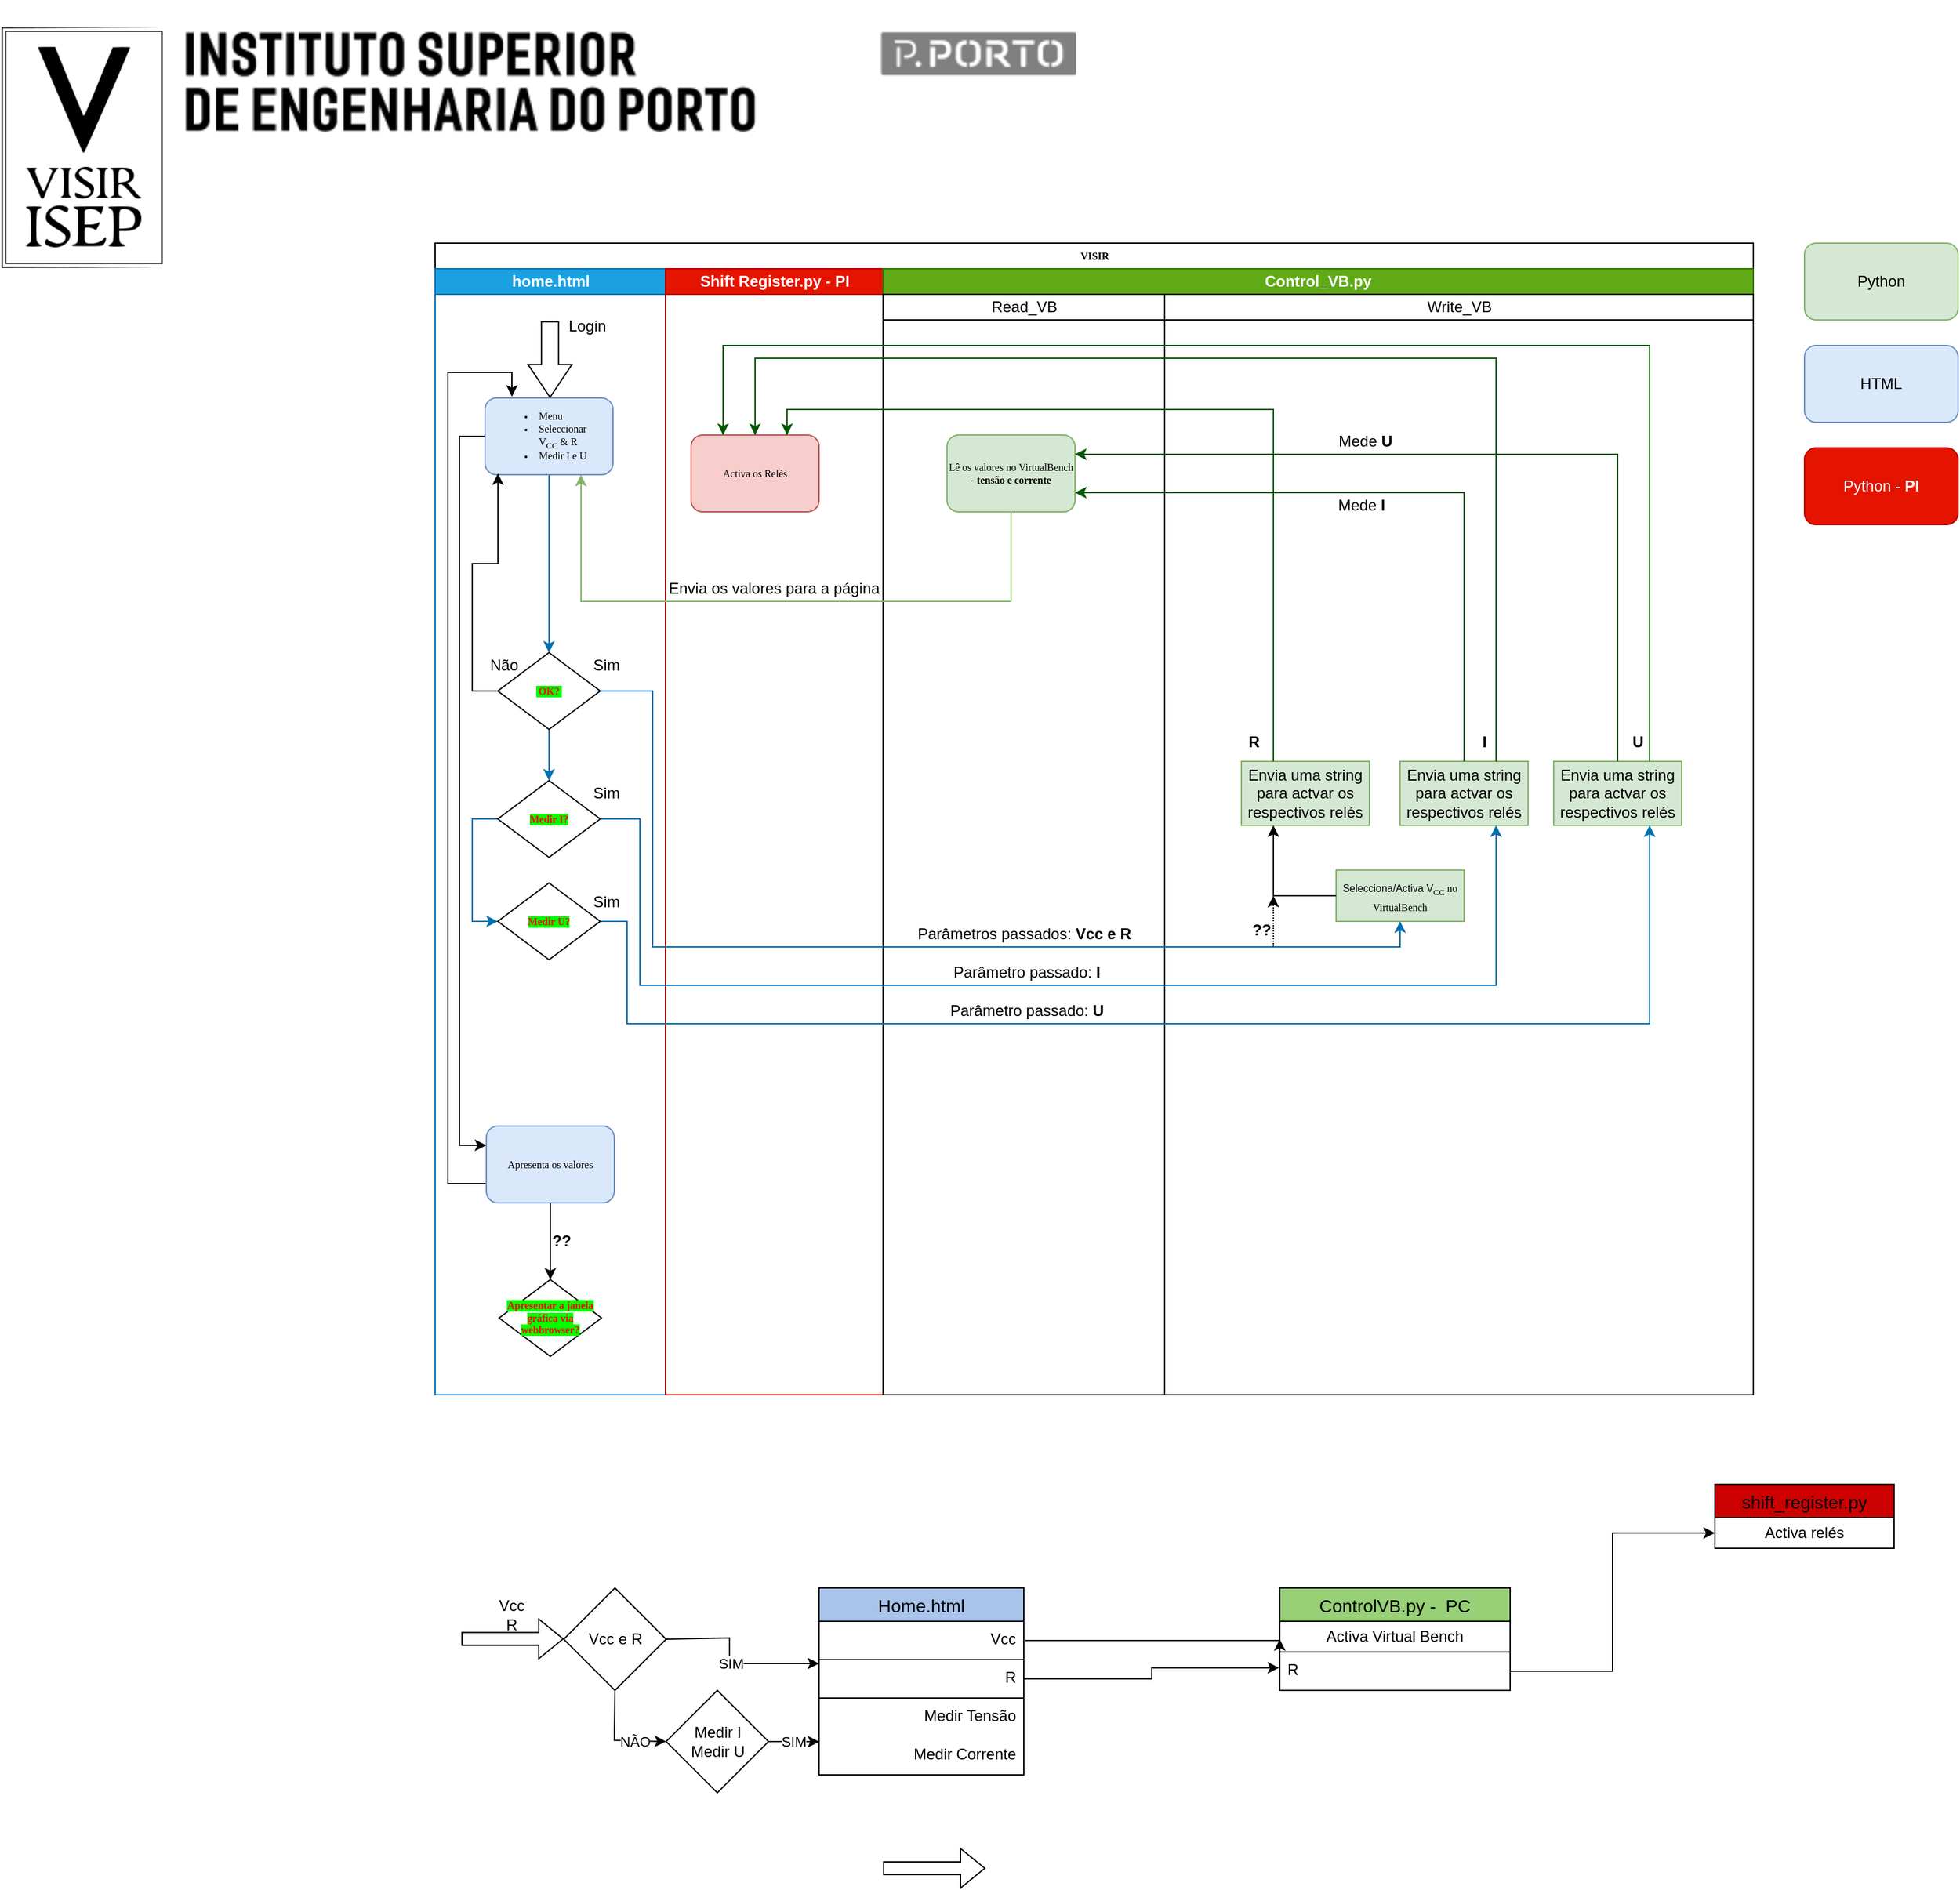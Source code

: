 <mxfile version="23.0.2" type="github">
  <diagram name="Page-1" id="74e2e168-ea6b-b213-b513-2b3c1d86103e">
    <mxGraphModel dx="380" dy="161" grid="1" gridSize="10" guides="1" tooltips="1" connect="1" arrows="1" fold="1" page="1" pageScale="1" pageWidth="1654" pageHeight="1169" background="none" math="0" shadow="0">
      <root>
        <mxCell id="0" />
        <mxCell id="1" parent="0" />
        <mxCell id="77e6c97f196da883-1" value="VISIR" style="swimlane;html=1;childLayout=stackLayout;startSize=20;rounded=0;shadow=0;labelBackgroundColor=none;strokeWidth=1;fontFamily=Verdana;fontSize=8;align=center;glass=0;" parent="1" vertex="1">
          <mxGeometry x="370" y="210" width="1030" height="900" as="geometry">
            <mxRectangle x="70" y="40" width="60" height="20" as="alternateBounds" />
          </mxGeometry>
        </mxCell>
        <mxCell id="77e6c97f196da883-2" value="home.html" style="swimlane;html=1;startSize=20;fillColor=#1ba1e2;fontColor=#ffffff;strokeColor=#006EAF;" parent="77e6c97f196da883-1" vertex="1">
          <mxGeometry y="20" width="180" height="880" as="geometry" />
        </mxCell>
        <mxCell id="Stz53FhgeXE6KHRWkM9m-19" style="edgeStyle=orthogonalEdgeStyle;rounded=0;orthogonalLoop=1;jettySize=auto;html=1;exitX=0;exitY=0.5;exitDx=0;exitDy=0;entryX=0;entryY=0.25;entryDx=0;entryDy=0;" parent="77e6c97f196da883-2" source="77e6c97f196da883-8" target="Stz53FhgeXE6KHRWkM9m-18" edge="1">
          <mxGeometry relative="1" as="geometry" />
        </mxCell>
        <mxCell id="M2YFyVoE7GtHk2X1bXnB-52" style="edgeStyle=orthogonalEdgeStyle;rounded=0;orthogonalLoop=1;jettySize=auto;html=1;entryX=0.5;entryY=0;entryDx=0;entryDy=0;fillColor=#1ba1e2;strokeColor=#006EAF;" parent="77e6c97f196da883-2" source="77e6c97f196da883-8" target="77e6c97f196da883-13" edge="1">
          <mxGeometry relative="1" as="geometry">
            <Array as="points">
              <mxPoint x="89" y="280" />
              <mxPoint x="89" y="280" />
            </Array>
          </mxGeometry>
        </mxCell>
        <mxCell id="77e6c97f196da883-8" value="&lt;div align=&quot;left&quot;&gt;&lt;ul&gt;&lt;li&gt;Menu&lt;/li&gt;&lt;li&gt;Seleccionar V&lt;sub&gt;CC&lt;/sub&gt;&amp;nbsp;&amp;amp; R&lt;/li&gt;&lt;li&gt;Medir I e U&lt;/li&gt;&lt;/ul&gt;&lt;/div&gt;" style="rounded=1;whiteSpace=wrap;html=1;shadow=0;labelBackgroundColor=none;strokeWidth=1;fontFamily=Verdana;fontSize=8;align=left;fillColor=#dae8fc;strokeColor=#6c8ebf;" parent="77e6c97f196da883-2" vertex="1">
          <mxGeometry x="39" y="101" width="100" height="60" as="geometry" />
        </mxCell>
        <mxCell id="M2YFyVoE7GtHk2X1bXnB-54" value="" style="edgeStyle=orthogonalEdgeStyle;rounded=0;orthogonalLoop=1;jettySize=auto;html=1;fillColor=#1ba1e2;strokeColor=#006EAF;" parent="77e6c97f196da883-2" source="77e6c97f196da883-13" target="M2YFyVoE7GtHk2X1bXnB-53" edge="1">
          <mxGeometry relative="1" as="geometry" />
        </mxCell>
        <mxCell id="77e6c97f196da883-13" value="&lt;font color=&quot;#ff0000&quot;&gt;&lt;span style=&quot;background-color: rgb(0, 255, 0);&quot;&gt;&lt;b&gt;&amp;nbsp;OK?&amp;nbsp; &lt;br&gt;&lt;/b&gt;&lt;/span&gt;&lt;/font&gt;" style="rhombus;whiteSpace=wrap;html=1;rounded=0;shadow=0;labelBackgroundColor=none;strokeWidth=1;fontFamily=Verdana;fontSize=8;align=center;" parent="77e6c97f196da883-2" vertex="1">
          <mxGeometry x="49" y="300" width="80" height="60" as="geometry" />
        </mxCell>
        <mxCell id="Stz53FhgeXE6KHRWkM9m-17" value="Login" style="text;html=1;strokeColor=none;fillColor=none;align=center;verticalAlign=middle;whiteSpace=wrap;rounded=0;" parent="77e6c97f196da883-2" vertex="1">
          <mxGeometry x="89" y="30" width="60" height="30" as="geometry" />
        </mxCell>
        <mxCell id="Stz53FhgeXE6KHRWkM9m-20" style="edgeStyle=orthogonalEdgeStyle;rounded=0;orthogonalLoop=1;jettySize=auto;html=1;exitX=0;exitY=0.75;exitDx=0;exitDy=0;" parent="77e6c97f196da883-2" source="Stz53FhgeXE6KHRWkM9m-18" edge="1">
          <mxGeometry relative="1" as="geometry">
            <mxPoint x="60" y="100" as="targetPoint" />
            <Array as="points">
              <mxPoint x="10" y="715" />
              <mxPoint x="10" y="81" />
              <mxPoint x="60" y="81" />
            </Array>
          </mxGeometry>
        </mxCell>
        <mxCell id="Stz53FhgeXE6KHRWkM9m-26" value="" style="edgeStyle=orthogonalEdgeStyle;rounded=0;orthogonalLoop=1;jettySize=auto;html=1;" parent="77e6c97f196da883-2" source="Stz53FhgeXE6KHRWkM9m-18" target="Stz53FhgeXE6KHRWkM9m-25" edge="1">
          <mxGeometry relative="1" as="geometry" />
        </mxCell>
        <mxCell id="Stz53FhgeXE6KHRWkM9m-18" value="Apresenta os valores" style="rounded=1;whiteSpace=wrap;html=1;shadow=0;labelBackgroundColor=none;strokeWidth=1;fontFamily=Verdana;fontSize=8;align=center;fillColor=#dae8fc;strokeColor=#6c8ebf;" parent="77e6c97f196da883-2" vertex="1">
          <mxGeometry x="40" y="670" width="100" height="60" as="geometry" />
        </mxCell>
        <mxCell id="Stz53FhgeXE6KHRWkM9m-25" value="&lt;font color=&quot;#ff0000&quot;&gt;&lt;span style=&quot;background-color: rgb(0, 255, 0);&quot;&gt;&lt;b&gt;Apresentar a janela gráfica via webbrowser?&lt;br&gt;&lt;/b&gt;&lt;/span&gt;&lt;/font&gt;" style="rhombus;whiteSpace=wrap;html=1;rounded=0;shadow=0;labelBackgroundColor=none;strokeWidth=1;fontFamily=Verdana;fontSize=8;align=center;" parent="77e6c97f196da883-2" vertex="1">
          <mxGeometry x="50" y="790" width="80" height="60" as="geometry" />
        </mxCell>
        <mxCell id="Stz53FhgeXE6KHRWkM9m-16" value="" style="shape=flexArrow;endArrow=classic;html=1;rounded=0;width=13.333;endSize=8.22;" parent="77e6c97f196da883-2" edge="1">
          <mxGeometry width="50" height="50" relative="1" as="geometry">
            <mxPoint x="89.76" y="41" as="sourcePoint" />
            <mxPoint x="89.76" y="101" as="targetPoint" />
          </mxGeometry>
        </mxCell>
        <mxCell id="M2YFyVoE7GtHk2X1bXnB-59" style="edgeStyle=orthogonalEdgeStyle;rounded=0;orthogonalLoop=1;jettySize=auto;html=1;exitX=0;exitY=0.5;exitDx=0;exitDy=0;entryX=0;entryY=0.5;entryDx=0;entryDy=0;fillColor=#1ba1e2;strokeColor=#006EAF;" parent="77e6c97f196da883-2" source="M2YFyVoE7GtHk2X1bXnB-53" target="M2YFyVoE7GtHk2X1bXnB-58" edge="1">
          <mxGeometry relative="1" as="geometry" />
        </mxCell>
        <mxCell id="M2YFyVoE7GtHk2X1bXnB-53" value="&lt;font color=&quot;#ff0000&quot;&gt;&lt;span style=&quot;background-color: rgb(0, 255, 0);&quot;&gt;&lt;b&gt;Medir I?&lt;br&gt;&lt;/b&gt;&lt;/span&gt;&lt;/font&gt;" style="rhombus;whiteSpace=wrap;html=1;rounded=0;shadow=0;labelBackgroundColor=none;strokeWidth=1;fontFamily=Verdana;fontSize=8;align=center;" parent="77e6c97f196da883-2" vertex="1">
          <mxGeometry x="49" y="400" width="80" height="60" as="geometry" />
        </mxCell>
        <mxCell id="M2YFyVoE7GtHk2X1bXnB-58" value="&lt;font color=&quot;#ff0000&quot;&gt;&lt;span style=&quot;background-color: rgb(0, 255, 0);&quot;&gt;&lt;b&gt;Medir U?&lt;br&gt;&lt;/b&gt;&lt;/span&gt;&lt;/font&gt;" style="rhombus;whiteSpace=wrap;html=1;rounded=0;shadow=0;labelBackgroundColor=none;strokeWidth=1;fontFamily=Verdana;fontSize=8;align=center;" parent="77e6c97f196da883-2" vertex="1">
          <mxGeometry x="49" y="480" width="80" height="60" as="geometry" />
        </mxCell>
        <mxCell id="M2YFyVoE7GtHk2X1bXnB-63" value="Sim" style="text;html=1;strokeColor=none;fillColor=none;align=center;verticalAlign=middle;whiteSpace=wrap;rounded=0;" parent="77e6c97f196da883-2" vertex="1">
          <mxGeometry x="119" y="300" width="30" height="20" as="geometry" />
        </mxCell>
        <mxCell id="M2YFyVoE7GtHk2X1bXnB-64" style="edgeStyle=orthogonalEdgeStyle;rounded=0;orthogonalLoop=1;jettySize=auto;html=1;exitX=0;exitY=0.5;exitDx=0;exitDy=0;entryX=0.101;entryY=0.983;entryDx=0;entryDy=0;entryPerimeter=0;" parent="77e6c97f196da883-2" source="77e6c97f196da883-13" target="77e6c97f196da883-8" edge="1">
          <mxGeometry relative="1" as="geometry" />
        </mxCell>
        <mxCell id="M2YFyVoE7GtHk2X1bXnB-66" value="Não" style="text;html=1;strokeColor=none;fillColor=none;align=center;verticalAlign=middle;whiteSpace=wrap;rounded=0;" parent="77e6c97f196da883-2" vertex="1">
          <mxGeometry x="39" y="300" width="30" height="20" as="geometry" />
        </mxCell>
        <mxCell id="M2YFyVoE7GtHk2X1bXnB-67" value="Sim" style="text;html=1;strokeColor=none;fillColor=none;align=center;verticalAlign=middle;whiteSpace=wrap;rounded=0;" parent="77e6c97f196da883-2" vertex="1">
          <mxGeometry x="119" y="400" width="30" height="20" as="geometry" />
        </mxCell>
        <mxCell id="M2YFyVoE7GtHk2X1bXnB-68" value="Sim" style="text;html=1;strokeColor=none;fillColor=none;align=center;verticalAlign=middle;whiteSpace=wrap;rounded=0;" parent="77e6c97f196da883-2" vertex="1">
          <mxGeometry x="119" y="485" width="30" height="20" as="geometry" />
        </mxCell>
        <mxCell id="91q0ghGjpq0emtfq6_aE-26" value="&lt;div&gt;&lt;b&gt;??&lt;/b&gt;&lt;/div&gt;" style="text;html=1;strokeColor=none;fillColor=none;align=center;verticalAlign=middle;whiteSpace=wrap;rounded=0;" parent="77e6c97f196da883-2" vertex="1">
          <mxGeometry x="89" y="750" width="20" height="20" as="geometry" />
        </mxCell>
        <mxCell id="77e6c97f196da883-40" style="edgeStyle=orthogonalEdgeStyle;rounded=1;html=1;labelBackgroundColor=none;startArrow=none;startFill=0;startSize=5;endArrow=classicThin;endFill=1;endSize=5;jettySize=auto;orthogonalLoop=1;strokeWidth=1;fontFamily=Verdana;fontSize=8" parent="77e6c97f196da883-1" edge="1">
          <mxGeometry relative="1" as="geometry">
            <mxPoint x="660" y="20" as="sourcePoint" />
            <mxPoint x="660" y="20" as="targetPoint" />
          </mxGeometry>
        </mxCell>
        <mxCell id="77e6c97f196da883-3" value="Shift Register.py - PI" style="swimlane;html=1;startSize=20;fillColor=#e51400;fontColor=#ffffff;strokeColor=#B20000;" parent="77e6c97f196da883-1" vertex="1">
          <mxGeometry x="180" y="20" width="170" height="880" as="geometry" />
        </mxCell>
        <mxCell id="77e6c97f196da883-11" value="Activa os Relés" style="rounded=1;whiteSpace=wrap;html=1;shadow=0;labelBackgroundColor=none;strokeWidth=1;fontFamily=Verdana;fontSize=8;align=center;fillColor=#f8cecc;strokeColor=#b85450;" parent="77e6c97f196da883-3" vertex="1">
          <mxGeometry x="20" y="130" width="100" height="60" as="geometry" />
        </mxCell>
        <mxCell id="8H8KK3qULcMsiAke63Tr-47" value="&lt;div&gt;Envia os valores para a página&lt;/div&gt;" style="text;html=1;strokeColor=none;fillColor=none;align=center;verticalAlign=middle;whiteSpace=wrap;rounded=0;" parent="77e6c97f196da883-3" vertex="1">
          <mxGeometry y="240" width="170" height="20" as="geometry" />
        </mxCell>
        <mxCell id="8H8KK3qULcMsiAke63Tr-33" style="edgeStyle=orthogonalEdgeStyle;rounded=0;orthogonalLoop=1;jettySize=auto;html=1;exitX=0.5;exitY=1;exitDx=0;exitDy=0;" parent="77e6c97f196da883-1" source="8H8KK3qULcMsiAke63Tr-32" target="8H8KK3qULcMsiAke63Tr-32" edge="1">
          <mxGeometry relative="1" as="geometry" />
        </mxCell>
        <mxCell id="8H8KK3qULcMsiAke63Tr-32" value="Control_VB.py" style="swimlane;whiteSpace=wrap;html=1;startSize=20;fillColor=#60a917;fontColor=#ffffff;strokeColor=#2D7600;" parent="77e6c97f196da883-1" vertex="1">
          <mxGeometry x="350" y="20" width="680" height="880" as="geometry" />
        </mxCell>
        <mxCell id="77e6c97f196da883-4" value="&lt;span style=&quot;font-weight: normal;&quot;&gt;Read_VB&lt;/span&gt;" style="swimlane;html=1;startSize=20;" parent="8H8KK3qULcMsiAke63Tr-32" vertex="1">
          <mxGeometry y="20" width="220" height="860" as="geometry" />
        </mxCell>
        <mxCell id="77e6c97f196da883-12" value="&lt;div&gt;Lê os valores no VirtualBench -&lt;b&gt; tensão e corrente&lt;/b&gt;&lt;/div&gt;" style="rounded=1;whiteSpace=wrap;html=1;shadow=0;labelBackgroundColor=none;strokeWidth=1;fontFamily=Verdana;fontSize=8;align=center;fillColor=#d5e8d4;strokeColor=#82b366;" parent="77e6c97f196da883-4" vertex="1">
          <mxGeometry x="50" y="110" width="100" height="60" as="geometry" />
        </mxCell>
        <mxCell id="M2YFyVoE7GtHk2X1bXnB-7" value="Parâmetros passados: &lt;b&gt;Vcc e R&lt;/b&gt;" style="text;html=1;strokeColor=none;fillColor=none;align=center;verticalAlign=middle;whiteSpace=wrap;rounded=0;" parent="77e6c97f196da883-4" vertex="1">
          <mxGeometry x="22.5" y="490" width="175" height="20" as="geometry" />
        </mxCell>
        <mxCell id="M2YFyVoE7GtHk2X1bXnB-69" value="Parâmetro passado: &lt;b&gt;I&lt;/b&gt;" style="text;html=1;strokeColor=none;fillColor=none;align=center;verticalAlign=middle;whiteSpace=wrap;rounded=0;" parent="77e6c97f196da883-4" vertex="1">
          <mxGeometry x="25" y="520" width="175" height="20" as="geometry" />
        </mxCell>
        <mxCell id="M2YFyVoE7GtHk2X1bXnB-70" value="Parâmetro passado: &lt;b&gt;U&lt;/b&gt;" style="text;html=1;strokeColor=none;fillColor=none;align=center;verticalAlign=middle;whiteSpace=wrap;rounded=0;" parent="77e6c97f196da883-4" vertex="1">
          <mxGeometry x="25" y="550" width="175" height="20" as="geometry" />
        </mxCell>
        <mxCell id="77e6c97f196da883-5" value="&lt;span style=&quot;font-weight: normal;&quot;&gt;Write_VB&lt;/span&gt;" style="swimlane;html=1;startSize=20;" parent="8H8KK3qULcMsiAke63Tr-32" vertex="1">
          <mxGeometry x="220" y="20" width="460" height="860" as="geometry" />
        </mxCell>
        <mxCell id="M2YFyVoE7GtHk2X1bXnB-13" value="&lt;div&gt;&lt;b&gt;R&lt;/b&gt;&lt;/div&gt;" style="text;html=1;strokeColor=none;fillColor=none;align=center;verticalAlign=middle;whiteSpace=wrap;rounded=0;" parent="77e6c97f196da883-5" vertex="1">
          <mxGeometry x="60" y="340" width="20" height="20" as="geometry" />
        </mxCell>
        <mxCell id="8H8KK3qULcMsiAke63Tr-107" value="Envia uma string para actvar os respectivos relés" style="whiteSpace=wrap;html=1;fillColor=#d5e8d4;strokeColor=#82b366;" parent="77e6c97f196da883-5" vertex="1">
          <mxGeometry x="60" y="365" width="100" height="50" as="geometry" />
        </mxCell>
        <mxCell id="8H8KK3qULcMsiAke63Tr-106" value="&lt;font style=&quot;font-size: 8px;&quot;&gt;Selecciona/Activa V&lt;sub style=&quot;border-color: var(--border-color); font-family: Verdana;&quot;&gt;CC&lt;/sub&gt;&lt;span style=&quot;font-family: Verdana;&quot;&gt;&amp;nbsp;no VirtualBench&lt;/span&gt;&lt;/font&gt;" style="whiteSpace=wrap;html=1;fillColor=#d5e8d4;strokeColor=#82b366;" parent="77e6c97f196da883-5" vertex="1">
          <mxGeometry x="134" y="450" width="100" height="40" as="geometry" />
        </mxCell>
        <mxCell id="M2YFyVoE7GtHk2X1bXnB-9" style="edgeStyle=orthogonalEdgeStyle;rounded=0;orthogonalLoop=1;jettySize=auto;html=1;exitX=0;exitY=0.5;exitDx=0;exitDy=0;entryX=0.25;entryY=1;entryDx=0;entryDy=0;" parent="77e6c97f196da883-5" source="8H8KK3qULcMsiAke63Tr-106" target="8H8KK3qULcMsiAke63Tr-107" edge="1">
          <mxGeometry relative="1" as="geometry" />
        </mxCell>
        <mxCell id="8H8KK3qULcMsiAke63Tr-109" value="Envia uma string para actvar os respectivos relés" style="whiteSpace=wrap;html=1;fillColor=#d5e8d4;strokeColor=#82b366;" parent="77e6c97f196da883-5" vertex="1">
          <mxGeometry x="184" y="365" width="100" height="50" as="geometry" />
        </mxCell>
        <mxCell id="M2YFyVoE7GtHk2X1bXnB-49" value="Envia uma string para actvar os respectivos relés" style="whiteSpace=wrap;html=1;fillColor=#d5e8d4;strokeColor=#82b366;" parent="77e6c97f196da883-5" vertex="1">
          <mxGeometry x="304" y="365" width="100" height="50" as="geometry" />
        </mxCell>
        <mxCell id="M2YFyVoE7GtHk2X1bXnB-72" value="&lt;div&gt;&lt;b&gt;U&lt;/b&gt;&lt;/div&gt;" style="text;html=1;strokeColor=none;fillColor=none;align=center;verticalAlign=middle;whiteSpace=wrap;rounded=0;" parent="77e6c97f196da883-5" vertex="1">
          <mxGeometry x="360" y="340" width="20" height="20" as="geometry" />
        </mxCell>
        <mxCell id="M2YFyVoE7GtHk2X1bXnB-91" value="&lt;div&gt;&lt;b&gt;I&lt;/b&gt;&lt;/div&gt;" style="text;html=1;strokeColor=none;fillColor=none;align=center;verticalAlign=middle;whiteSpace=wrap;rounded=0;" parent="77e6c97f196da883-5" vertex="1">
          <mxGeometry x="240" y="340" width="20" height="20" as="geometry" />
        </mxCell>
        <mxCell id="M2YFyVoE7GtHk2X1bXnB-94" value="" style="endArrow=classic;html=1;rounded=0;dashed=1;dashPattern=1 1;" parent="77e6c97f196da883-5" edge="1">
          <mxGeometry width="50" height="50" relative="1" as="geometry">
            <mxPoint x="85" y="510" as="sourcePoint" />
            <mxPoint x="85" y="470" as="targetPoint" />
          </mxGeometry>
        </mxCell>
        <mxCell id="M2YFyVoE7GtHk2X1bXnB-95" value="&lt;div&gt;&lt;b&gt;??&lt;/b&gt;&lt;/div&gt;" style="text;html=1;strokeColor=none;fillColor=none;align=center;verticalAlign=middle;whiteSpace=wrap;rounded=0;" parent="77e6c97f196da883-5" vertex="1">
          <mxGeometry x="66" y="487" width="20" height="20" as="geometry" />
        </mxCell>
        <mxCell id="91q0ghGjpq0emtfq6_aE-4" value="Mede &lt;b&gt;I&lt;/b&gt;" style="text;html=1;strokeColor=none;fillColor=none;align=center;verticalAlign=middle;whiteSpace=wrap;rounded=0;" parent="77e6c97f196da883-5" vertex="1">
          <mxGeometry x="124" y="150" width="60" height="30" as="geometry" />
        </mxCell>
        <mxCell id="91q0ghGjpq0emtfq6_aE-25" value="Mede &lt;b&gt;U&lt;/b&gt;" style="text;html=1;strokeColor=none;fillColor=none;align=center;verticalAlign=middle;whiteSpace=wrap;rounded=0;" parent="77e6c97f196da883-5" vertex="1">
          <mxGeometry x="127" y="100" width="60" height="30" as="geometry" />
        </mxCell>
        <mxCell id="91q0ghGjpq0emtfq6_aE-1" style="edgeStyle=orthogonalEdgeStyle;rounded=0;orthogonalLoop=1;jettySize=auto;html=1;exitX=0.5;exitY=0;exitDx=0;exitDy=0;entryX=1;entryY=0.75;entryDx=0;entryDy=0;fillColor=#008a00;strokeColor=#005700;" parent="8H8KK3qULcMsiAke63Tr-32" source="8H8KK3qULcMsiAke63Tr-109" target="77e6c97f196da883-12" edge="1">
          <mxGeometry relative="1" as="geometry" />
        </mxCell>
        <mxCell id="91q0ghGjpq0emtfq6_aE-2" style="edgeStyle=orthogonalEdgeStyle;rounded=0;orthogonalLoop=1;jettySize=auto;html=1;exitX=0.5;exitY=0;exitDx=0;exitDy=0;entryX=1;entryY=0.25;entryDx=0;entryDy=0;fillColor=#008a00;strokeColor=#005700;" parent="8H8KK3qULcMsiAke63Tr-32" source="M2YFyVoE7GtHk2X1bXnB-49" target="77e6c97f196da883-12" edge="1">
          <mxGeometry relative="1" as="geometry" />
        </mxCell>
        <mxCell id="Stz53FhgeXE6KHRWkM9m-15" style="edgeStyle=orthogonalEdgeStyle;rounded=0;orthogonalLoop=1;jettySize=auto;html=1;exitX=0.5;exitY=1;exitDx=0;exitDy=0;entryX=0.75;entryY=1;entryDx=0;entryDy=0;fillColor=#d5e8d4;strokeColor=#82b366;" parent="77e6c97f196da883-1" source="77e6c97f196da883-12" target="77e6c97f196da883-8" edge="1">
          <mxGeometry relative="1" as="geometry">
            <Array as="points">
              <mxPoint x="450" y="280" />
              <mxPoint x="114" y="280" />
            </Array>
            <mxPoint x="380" y="220" as="sourcePoint" />
            <mxPoint x="110" y="190" as="targetPoint" />
          </mxGeometry>
        </mxCell>
        <mxCell id="8H8KK3qULcMsiAke63Tr-96" style="edgeStyle=orthogonalEdgeStyle;rounded=0;orthogonalLoop=1;jettySize=auto;html=1;entryX=0.75;entryY=0;entryDx=0;entryDy=0;exitX=0.25;exitY=0;exitDx=0;exitDy=0;fillColor=#008a00;strokeColor=#005700;" parent="77e6c97f196da883-1" source="8H8KK3qULcMsiAke63Tr-107" target="77e6c97f196da883-11" edge="1">
          <mxGeometry relative="1" as="geometry">
            <mxPoint x="860" y="120" as="sourcePoint" />
            <Array as="points">
              <mxPoint x="655" y="130" />
              <mxPoint x="275" y="130" />
            </Array>
          </mxGeometry>
        </mxCell>
        <mxCell id="Stz53FhgeXE6KHRWkM9m-8" style="edgeStyle=orthogonalEdgeStyle;rounded=0;orthogonalLoop=1;jettySize=auto;html=1;exitX=1;exitY=0.5;exitDx=0;exitDy=0;entryX=0.5;entryY=1;entryDx=0;entryDy=0;fillColor=#1ba1e2;strokeColor=#006EAF;" parent="77e6c97f196da883-1" source="77e6c97f196da883-13" target="8H8KK3qULcMsiAke63Tr-106" edge="1">
          <mxGeometry relative="1" as="geometry">
            <mxPoint x="840" y="280" as="targetPoint" />
            <Array as="points">
              <mxPoint x="170" y="350" />
              <mxPoint x="170" y="550" />
              <mxPoint x="754" y="550" />
            </Array>
          </mxGeometry>
        </mxCell>
        <mxCell id="M2YFyVoE7GtHk2X1bXnB-55" style="edgeStyle=orthogonalEdgeStyle;rounded=0;orthogonalLoop=1;jettySize=auto;html=1;exitX=1;exitY=0.5;exitDx=0;exitDy=0;entryX=0.75;entryY=1;entryDx=0;entryDy=0;fillColor=#1ba1e2;strokeColor=#006EAF;" parent="77e6c97f196da883-1" source="M2YFyVoE7GtHk2X1bXnB-53" target="8H8KK3qULcMsiAke63Tr-109" edge="1">
          <mxGeometry relative="1" as="geometry">
            <Array as="points">
              <mxPoint x="160" y="450" />
              <mxPoint x="160" y="580" />
              <mxPoint x="829" y="580" />
            </Array>
          </mxGeometry>
        </mxCell>
        <mxCell id="M2YFyVoE7GtHk2X1bXnB-56" style="edgeStyle=orthogonalEdgeStyle;rounded=0;orthogonalLoop=1;jettySize=auto;html=1;exitX=0.75;exitY=0;exitDx=0;exitDy=0;entryX=0.5;entryY=0;entryDx=0;entryDy=0;fillColor=#008a00;strokeColor=#005700;" parent="77e6c97f196da883-1" source="8H8KK3qULcMsiAke63Tr-109" target="77e6c97f196da883-11" edge="1">
          <mxGeometry relative="1" as="geometry">
            <Array as="points">
              <mxPoint x="829" y="90" />
              <mxPoint x="250" y="90" />
            </Array>
          </mxGeometry>
        </mxCell>
        <mxCell id="M2YFyVoE7GtHk2X1bXnB-60" style="edgeStyle=orthogonalEdgeStyle;rounded=0;orthogonalLoop=1;jettySize=auto;html=1;exitX=1;exitY=0.5;exitDx=0;exitDy=0;entryX=0.75;entryY=1;entryDx=0;entryDy=0;fillColor=#1ba1e2;strokeColor=#006EAF;" parent="77e6c97f196da883-1" source="M2YFyVoE7GtHk2X1bXnB-58" target="M2YFyVoE7GtHk2X1bXnB-49" edge="1">
          <mxGeometry relative="1" as="geometry">
            <Array as="points">
              <mxPoint x="150" y="530" />
              <mxPoint x="150" y="610" />
              <mxPoint x="949" y="610" />
            </Array>
          </mxGeometry>
        </mxCell>
        <mxCell id="M2YFyVoE7GtHk2X1bXnB-61" style="edgeStyle=orthogonalEdgeStyle;rounded=0;orthogonalLoop=1;jettySize=auto;html=1;exitX=0.75;exitY=0;exitDx=0;exitDy=0;entryX=0.25;entryY=0;entryDx=0;entryDy=0;fillColor=#008a00;strokeColor=#005700;" parent="77e6c97f196da883-1" source="M2YFyVoE7GtHk2X1bXnB-49" target="77e6c97f196da883-11" edge="1">
          <mxGeometry relative="1" as="geometry">
            <Array as="points">
              <mxPoint x="949" y="80" />
              <mxPoint x="225" y="80" />
            </Array>
          </mxGeometry>
        </mxCell>
        <mxCell id="Stz53FhgeXE6KHRWkM9m-22" value="Python" style="rounded=1;whiteSpace=wrap;html=1;fillColor=#d5e8d4;strokeColor=#82b366;" parent="1" vertex="1">
          <mxGeometry x="1440" y="210" width="120" height="60" as="geometry" />
        </mxCell>
        <mxCell id="Stz53FhgeXE6KHRWkM9m-23" value="HTML" style="rounded=1;whiteSpace=wrap;html=1;fillColor=#dae8fc;strokeColor=#6c8ebf;shadow=0;" parent="1" vertex="1">
          <mxGeometry x="1440" y="290" width="120" height="60" as="geometry" />
        </mxCell>
        <mxCell id="91q0ghGjpq0emtfq6_aE-27" value="Python - &lt;b&gt;PI&lt;/b&gt;" style="rounded=1;whiteSpace=wrap;html=1;fillColor=#e51400;strokeColor=#B20000;fontColor=#ffffff;" parent="1" vertex="1">
          <mxGeometry x="1440" y="370" width="120" height="60" as="geometry" />
        </mxCell>
        <mxCell id="91q0ghGjpq0emtfq6_aE-29" value="" style="shape=image;verticalLabelPosition=bottom;labelBackgroundColor=default;verticalAlign=top;aspect=fixed;imageAspect=0;image=data:image/png,iVBORw0KGgoAAAANSUhEUgAAANAAAAE0CAYAAABdBr1UAAAACXBIWXMAAC4j&#xa;AAAuIwF4pT92AAAAGXRFWHRTb2Z0d2FyZQB3d3cuaW5rc2NhcGUub3Jnm+48&#xa;GgAAIABJREFUeJztnXe4JVWVt9/V3dB0IEqTh6CiBMOogIgyCKIzgIoR5xNE&#xa;sEUBAwzmEWfa9DiKM9o0IBJUGgFFBQQMCCIIqAMiEkWS4Kgk0W460HRa3x97&#xa;H+7pcyvX3nWqzl3v89TTfU9Vrb1PnfpVWHvttURVMQyjGpOG3QHD6DJTev8R&#xa;kaq3okXAyjDdKcRyYEmD7QEsAJq8VT8BLCuw3ePAqpK2nwSWDny2GliYs1+V&#xa;Y7AM912SWAysSFn395LtgPtOT2asX4k7V/sp8r2TWKKqy6FPQJ4r/FIGxR3c&#xa;suR94SQqf2Gc8MqQdMCLUOWCskJVF1doyxgygwK6TlU/P5SeGEYHsXcgw6iB&#xa;CcgwajD4CLcGNRwLhjHSqKpAjoD6NzQMY/xNxR7hDKMGJiDDqIEJyDBqYAIy&#xa;jBqYgAyjBiYgw6iBCcgwamACMowamIAMowYmIMOogQnIMGpgAjKMGpiADKMG&#xa;JiDDqIEJyDBqYAIyjBqYgAyjBiYgw6hB7pTutiMipwHPB9YD1gbWAab1bTIF&#xa;WLek2YeAbXrJ84zxiMgOwGH+z+nAVP//DQDB/RYz/GczgbX6dk/K07cYeBD4&#xa;paqeHaHLUei8gHBZLHcLbHMz4HXA+YHtjhIfBGZHsFslcebQGIVHuJMpn962&#xa;CEdFsDkSiMj6wL9GML0K+GoEu9HovIBU9Y/AJRFMv1xEdo5gdxR4O2OPZyH5&#xa;vqreH8FuNDovIM+8SHaPiGS367wrkt2TItmNxkgISFWvBG6NYPrtIhLjSttZ&#xa;RGQvIMad+Q7gqgh2ozISAvKcEsHmBsBbItjtMrHeDU/UDlZ7GyUBzQf+FsHu&#xa;kRFsdhIRmYXzToZmAfDNCHajMzICUtWlwDcimN5VRHaJYLeLHMHYeE9Ivq6q&#xa;TRdNC8LICMgzjzgu7XdHsNkpRGQScZwqCpwawW4jjJSAvAv0RxFMv1VENoxg&#xa;t0vsD2wbwe4PVfWuCHYbYaQE5Inh0p4OHBLBbpeI5TzonOu6n1EU0OXAnRHs&#xa;HiUiE7LUi4hsDfxzBNP3AD+JYLcxRk5A3hV6cgTTOwJ7RrDbBY4EJkewO09V&#xa;V0ew2xgjJyDPWcQJSpxw8XEisjbwjgimF+N+p04zkgJS1UW4caHQvEFENo1g&#xa;t828AYjxneeraqcir5MYSQF55gGhHw/WBg4PbLPtxLrrfiWS3UYZWQGp6t3E&#xa;eUE9SkRivA+0DhGJ9d53hareFsFu44ysgDwxXNqxPFJt5Gjc7NLQdNp13c+o&#xa;C+hHQIxBupGPjxOR6cDBEUw/AFwawe5QGGkBeZd2jGftA0Rk2wh228TBQIzo&#xa;i5NVNUa41VAYaQF5zgQeD2xzEvDOwDbbRoz4vyeAr0WwOzRGXkDepX1OBNOz&#xa;RWSt/M26h4jsBrwogulzVPWxCHaHxsgLyDMPF/Ubkl7mnlEkluu6s1HXaUwI&#xa;Aanq74ArI5geucgEEdkAOCiC6WtU9cYIdofKhBCQJ4ZLe28R2SmC3WFyOC76&#xa;PDQj47ruZyIJ6BLgDxHsjkzmHh9tHsN58Bfgwgh2h86EEZCP+o3h0j7Mj5mM&#xa;AvsAz45g9yuquiKC3aEzYQTkOR2Xlzkko5S5J8Y73XLccR9JJpSAVHUBcG4E&#xa;052PTBCRzYDXRjD9bVV9OILdVjChBOSZS3iX9m4iEmPcpEmOYM0KCqEYSedB&#xa;jwknIFW9Hfh5BNOdzdzjo8tjVFq4UVWvj2C3NUw4AXliuLQP7nDmnlcD20Sw&#xa;OzeCzVYxUQV0EXB/YJuxopebIIbz4FHgOxHstooJKSAfDXxaBNNHdy1zj4g8&#xa;HXhlBNNfVdVlEey2igkpIM/pQOgfuIuZe44k/Hmwko4VyqrKhBWQqv4V+FYE&#xa;051xaYvIVFyxrNBcoKp/imC3dUxYAXlOjGDzjR3K3PNmYJMIdkfadd3PhBaQ&#xa;qt4EXBfYbJcy98Rwvd+sqtdEsNtKJrSAPDFc2ke2PXOPjyJ/WQTTI++67scE&#xa;BN8DQj+vbwO8KrDN0Lw3gs1HgfMi2G0tE15AqrqSOC7t1joTRGQmccasTp0I&#xa;rut+JryAPKcBTwa2eYCvatBGDgHWC2xzOSM4ZTsPExDgo4VDj5pPJl45+LrE&#xa;6Nf5qvqXCHZbjQlojBjOhNm+ukFrEJE9gBdEMB1jSKD1mIA8Pmo4dOTwZsDr&#xa;A9usS4y4t+tU9YYIdluPCWhNYtyFWpO5R0Q2Bt4UwfSEcl33YwJak/OBhwLb&#xa;3EtEnhPYZlVmA+sEtvlnXHT7hMQE1IeqLieOS3vozgRfpj5G5MGJo5owpAgm&#xa;oPGcinPJhuRQEZkR2GZZ/gXYLrDNpbjc4xMWE9AAqvogcEFgs+sDbw1ssywx&#xa;3sXmj1qu67KYgJKJ4Ux4TwSbhfADuvtFMH1KBJudwgSUgKr+Avh1YLPPF5EX&#xa;B7ZZlKMIX6b+MlW9NbDNzmECSufkCDYbd2n7gdwY0ysmrOu6HxNQOucBjwS2&#xa;eZCIPC2wzTzeTPgy9XcDlwW22UlMQCmo6pOE9zBNAw4LbDOPGHe9uT7X+ITH&#xa;BJTNyUDoMY6j/JhMdERkZ+Clgc0uAM4KbLOzmIAyUNU/AxcHNvsM4BWBbaYR&#xa;Y9Lcmaq6OILdTmICyqeT8XEisi7hx55WYa7rNTAB5aCqVwM3Bzb7GhHZKrDN&#xa;QQ4l/KS576vqfYFtdhoTUDFCp2maArwzsM1BYsS9met6ABNQMc4BQoesvEtE&#xa;YpQTQUT+CXhuYLM3qWqMqhadxgRUAFV9AvhaYLObE6egFURyXUew2XlMQMU5&#xa;GfcSHZLgJ7qIzCL8LNhHgG8HtjkSmIAKoqoPAJcGNruPiIQu6vsuYGpgm1+Z&#xa;aOmqimICKkdol3bQsvI+G+oRoex5JmS6qqKYgEqgqj8FQkcgHy4i0wPZilFp&#xa;7luqGnqa+8hgAipP6IHEDYC3BLIVw3kwYSotVMEEVJ6zcfFgIal94ovI9oSv&#xa;NHftRE1XVRQTUElUdQnhXdq7isguNW28l/C/p7muczABVWMeLXJp+7i30JXm&#xa;/sgETldVFBNQBVT1fuCHgc3+PxHZqOK+78AlLgnJSb5yhZGBCag6oV3a04C3&#xa;ld3Jzy0KnbBkCXBGYJsjiQmoIqp6OXBbYLPvrTDZbj9g+8D9mK+qfw9scyQx&#xa;AdXjK4HtPRPYt+Q+7w/cByXOHKiRxARUj28Aoa/UhR/HRORZhHddX6aqvwts&#xa;c2QxAdVAVZfiRBSSV4tI0RS8x+LCgUJirusSmIDqczIQMkNNoSTwIrIBFZwO&#xa;OdwF/CSwzZHGBFQTVb2X8C7t2SKSV4ZkNjAzcLtftnRV5TABhSH0S/fGZMTH&#xa;eU/d0YHbXIALUzJKYAIKw+VA6BfvLO/aa4GnB27vdEtXVR4TUABUVQmfS/uF&#xa;IrJbyrrjArdl6aoqYgIKx3xgYWCb41zaPmHInoHbuciHJxklMQEFQlUXEd6l&#xa;/RYR2WTgs+MDtwHwPxFsTghMQGEJ7dKeigsUBUBEXkL4gdP/9fWQjAqYgAKi&#xa;qncDPw5s9igRmew9b18KbBvs7lOLKcPuwAgyD9g/oL2tgQP9v6Er3D1A+Hqw&#xa;EwoTUHguA34PhExXdR6wdkB7PebZnJ962CNcYCK5tGOIZxE256c2JqA4fIPw&#xa;Lu3QnKGqbe9j6zEBRcC7tNtcxW0Vlq4qCCageMwjrEs7JBdYnZ8wmIAioar3&#xa;0N5K1jHc4RMSE1Bc2jg1+gZV/eWwOzEqmIDi8mOcS7tNfHHYHRglTEAR8S7t&#xa;NkU528BpYExA8fk68PiwO+E50QZOw2ICiox3ac8fdj9wA6dnDrsTo4YJqBlO&#xa;ZPgubRs4jYAJqAF8lPblQ+yCDZxGwgTUHMN0advAaSRMQM3xQ1zetWFgA6eR&#xa;MAE1hHdph86lXQQbOI2ICahZzqR5l/YJDbc3oTABNYh3aX+zwSYfAC5ssL0J&#xa;hwmoeebiSog0gQ2cRsYE1DCqehdwRQNN2cBpA5iAhkMTLu3TbeA0Piag4XAp&#xa;cV3aqwifl8FIwAQ0BLxL+6sRm/ieDZw2gwloeHwNiFUNwQZOG8IENCRUNVY9&#xa;nhtU9VcR7BoJmICGyzzCu7Rt4LRBTEBDxFfD/mlAkzZw2jAmoOET0qU91wZO&#xa;m8UENHwuBUJ4zBbhHBNGg5iAhoyvih0i8YgNnA4BE1A7OBNYUmN/GzgdEiag&#xa;FuBd2nWitG3G6ZAwAbWHE6nu0rYqc0PCBNQSVPUO4GcVdv2ZDZwODxNQu6ji&#xa;0raB0yFiAmoXFwN/KLH9rYQvamyUwATUIrxLu0zikRN8ZLcxJExA7eN0irm0&#xa;/wR8O3JfjBxMQC3Du7TPLbDpl1R1eez+GNmYgNpJXuKRhVi+g1ZgAmohqno7&#xa;cHXGJqdY2E47MAG1lzSX9pMZ64yGMQG1l+/j5vcMMl9VH2y6M0YyJqCWoqqr&#xa;GO/SXoXVOG0VJqB2cwawtO/v83xiRqMlmIBajKo+hvPIgatw99khdsdIYMqw&#xa;O2Dk8p/AVsAiVb1z2J0x1sQE1HJUdQVw6LD7YSRjj3CGUQMTkGHUwARkGDUw&#xa;ARlGDUxAhlEDE5Bh1MAEZBg1MAEZRg1MQIZRAxOQYdTABGQYNTABGUYNTECG&#xa;UQMTkGHUwARkGDUwARlGDUxAhlEDm5HaYkTkucA/A7sAzwM2BTbAXfgeAx4B&#xa;fg1cC3xLVR8fUj+nAtMTVk0B1vX/V2ABsExVn2iqb9FRVXyCfwXm9P7ufdb/&#xa;d6wF2Bf4DfAg8De/LPR96i3L/OcPA78FXlWjvbVwNUV7th/va7e33A/cC9wE&#xa;nA1M9ftOxSV1v96vvxf4c8q+9wI3Az8EdirYtynAu4EbB75/3rIA+HdgcoLN&#xa;qbik9WXs9ZaTgbX67FwM3A48ikt0UsVmr79/Bn4KnOS/82ZNnG81z1Xt10Vb&#xa;BDTZH8SiB/8OYL0A7R6By/SZ1db1wNYD++0C3FmwryuBjxTsz7a4C0nVk1KB&#xa;z+Z832UF7SwD3plgY7cS371/WVVgm+XABcCLhi2UTgnItzUJuLzAQV4IbB+w&#xa;3T1wd76ktm4ApqXsNw34ToGT5nUF+7ED8FDfvk/g6qa+AtjGi2sv4CPALzLa&#xa;/HtOO7sCf8zp9xJgrwwbRb674oqFvQ1/Z8HdwfYEPo+7U6fttwI4bthi6ZSA&#xa;fHtb+R8v60f5coR2t8RVe+tv52Fgq5z9ppD9qPXDgu1vOnBSPwDsmLPPDsDX&#xa;cVftNU7+Au3NAq7I6PexBWzkffelwJYZ+68P/DfZj4FHN3n+Ffyt1hBQq7xw&#xa;qvon8itOPxyh3T8DMvDx+3x/svZbiXuBT+PyvLZFZBKuHtA/+I+WAgeo6u9y&#xa;2r5TVQ8HtsfdqXpFua7Pa1NVH8U5J5JYjRNmno2VuDthGt/3xzVt/4Wq+gHg&#xa;QNzdNon/EZGd8voyTFolIM8XyBbJDqEbFJE9gZ37PrpYVc8vuHtSAvgeRdLw&#xa;HgHs0/f351T1toJto6oPqOoxwObA3sAbC+63KmXVPVq8dErWd7+hYD8uAQ7G&#xa;CXeQqcCnC/ZlKLROQKq6CPhMxib7iUho9/u7+/6/AvhAiX3/nrEu060sIjMY&#xa;/13PKdH2U6jqIlW9SlX/VmX/Ph4psW1WW4WzqKrqhaTXhj1QRDYv0adGaZ2A&#xa;PGcAf0lZNwv3Mh0EEdkYeFPfR19T1XtKmMg6ifLGZQ4HNh74bNhjJGUKd2Vd&#xa;PB4q2e6nSa4NOxk4oKStxmilgFR1GXBCxiZvylhXlsNwjwrgXsiz7n5JZJ1w&#xa;eQI6KOGzYZ8sZQZjF2SsKyUgVX0Y59hI4oVlbDVJKwXkOY30x4nXi8jkug2I&#xa;iADv6vvo3DzHQQJPZqzLOxmfn/DZJ0Rko5J9CEmZO9CyjHVFKo0P8uuUzzet&#xa;YKsRWisgVV2Kc3MmsSmwX4BmXoHzYoFzT6a1l8WKjHV5j2NJ+24DnCci61To&#xa;SwgWl9g267tXqSCeVnmvtedpazvmOQUX85XEEQHsH9n3/x+X8X71kXUSac6+&#xa;v0r5/FXAD0RkZoX+1CXJG5ZG1nfPujOnkXY+/rGCrUZotYBUdTHw5ZTV+4vI&#xa;llVte8/Oa/s+qlo6sY6ATspYtw/wCxF5Vvku1SKvz/2kfndVLSPEHlukfJ5V&#xa;sXyotFpAnnkkv6xOAd5Rw+5sXFApwG9U9cqKdioLSFV/DHw3Y5PnAjeISEin&#xa;SR5lTvwqj2lZvCjhsz8CPwjcTjBaLyA/qHdiyurZfiS/FN4B8c6+j+oU7s06&#xa;iYpczd+JC45NYz3gOyJyloisX6pn1QhyByqLiGyAeycd5EOqWuVxsBFaLyDP&#xa;XGBRwufb4N4XyrKf3xfcaPp3KvYLsk+i3Ku5v0DsD9yXs+mhwK0ism+JvlVh&#xa;KAICjmP8nKLTS0SEDIVOCMiPrp+RsrqKM+Govv/P9XFdVanzDuQ2Un0ANzic&#xa;Gf+Gi5f7iYh8OaKXrnEBicghwMcGPr4QODqE/Zh0QkCeubi5NYO8pkyoh4g8&#xa;A/gX/+di4Gs1+1VbQPBUIO1LyH/eF+AY4Nci8oKi9ksQyguXiojMFJG9ROSL&#xa;InIfbsJiLzxrNe6R+s01L2yN0BkB+av09xJWrcWa7zN5HM3Y955fInAyjSAC&#xa;gqce514LfJz8F/SdgV+JyEdDDCr3d6PEtpl9FJEpIrK9iLxaRD4gIvNF5Hac&#xa;U+gqXMzhdn7zRcD3gZeq6ocygl3bxcA8hzmDcx+GPf9ioD+7kTxv5P+AKQX2&#xa;n87YRK7V5My5KdinGSl9UkBq2H0ebjp53qQ1BX4ObFuhjSRbc0rsv1ZGn37P&#xa;+LlKacu/DfvcKnvMen935g4EoKrXkzz/ZivWHNNJ42BgQ///yzVnzk1B1spY&#xa;NzjHqDCqegvwYlxsXt6jzJ7ATSISIo6uTJ+z7lbPIvvY9PNZEXldiXZbQ6cE&#xa;5EkLtynywvmevv+nucbLEkVAAKq6XFU/gZt2fmvO5hsAF4vI8XXaJNw5cQ5u&#xa;jtJU4JnAJ0iPs5sGnC8irwnUdnMM3JrmDN6uhn3LTLiFTgLuZvxjwGpgh4z9&#xa;9uzb9m5gUqD+bJHQl96S+1hZop21gONx8XV5j0RfKPM4MrB8pkSfJmf0YZeE&#xa;7bckO+/FE8Arhn2OFTlmvb87dwdSFyKSFN4jrOmeHqT/7nOyVgs1SSLrDhTs&#xa;+KrqClX9DPAC0qOWe3xQRF5Wsalad80+xs1WVTfFez/S7/7rABeJyB6B+hCd&#xa;zgnI8w2SJ7K9I2kqgIhsAbzB/7mYAnP+S7B2xrpQJ+NTqOqduEe6/yLd5Sys&#xa;Ocu2DKHOicTpDKq6Ut0U9LR5VzOBS4cQA1iJTgpIVZcApyasmgm8L+Hz9zJ2&#xa;pzhH67uu+4n2DpSGvxt9DJf/IG3eze4VzYdyImS6odW926WJaEPgEhHZMGV9&#xa;a+ikgDwnkTwO8V6fawAAHz/W72D4auB+NC6gHqp6ES5qOynM6RkVc0eE6nPu&#xa;OE6OiJ6Fcyy0Ov10ZwWkqg8CSXFSG7PmLNP34HKQAVyvqjcF7srQBARPufbf&#xa;zPjHudVabSQ/1DlRaCDUi+izKav3xUWgtJbOCsiT9BgH8HER2UhEpuPCXvK2&#xa;r0OWgKZFaG8cqnoZ8K2Bj7MSfmQRahJf4YuHqh6PmzyZxNEi0tqYuE4LSFWv&#xa;A5JmkT4NOA+YA2ziP1uASwofmqkZ69aL0F4a5w38nTbbNY8yUyay3oHKhhe9&#xa;H7goZd3cBqLQK9FpAXlOS/n8VcCH+v6ery7PQmiyTrgmBfTowN9VJwiG6nMp&#xa;AamLfXsrcF3C6im496HWeeZGQUBn49Lh5pEmtLpkZdDJPBlFZMuASQOf0/f/&#xa;JcD8inZCTdorHeCqrm7QgSQnZWylZ67zAlLVIo9m16vq7ZG6kPWD5l3Nrwb+&#xa;JCJXisj+Ps1WVWb3/f8MVU1LxpLHJvmbFGLd/E3G4/u9H8kZenqeuayxt0bp&#xa;vIA8ec6BwfeDkGybse7ZaSv8lfQZuN9gb9w8oJtF5G0iUjQIs2frKNxcInDF&#xa;vf6jwD5pd4hn+unVuaiPbUlhu4x1eXbvx83STcqrty8wv8pU/hi0ohN18a7c&#xa;36asXkUc5wF+jOKlGZtkTTdfxPi8cc/FPXrdKyLHiUjm3cDPt/k4Y6Exy4BD&#xa;NafUo4jMAi5LWT2Jgslacu6YtRKhqOpvcdEjSfkQ3gKcUvOOHYaBILk5g4Fz&#xa;ww7eKxHkdyTJAYpXRGpvOi6jTlZQ52rgjRk2vpez/0rgGlzYzqG4q+++wNuB&#xa;L7FmYbAlFCh7SbECW0uBl+fY2Qv435y+fwKYUfM4v8nbSmrjdBJKWkY+z9YI&#xa;Jh0lAa2Lu+UPHuTDIrRVpszhSuCjJEyuw80qzSsoVmT5DQXKIhKmxOMzgEtK&#xa;9O0R4MPAujWO9xGkl4i8mJxCaDEFJP5DRESBT6rqHDwioqo6/NtkQUTkS8Cx&#xa;fR/9AXiOBnRfi8g0nOdvK1zUg+Aee3reK2XNPHaP4ypNfEhVx6WvEpGX466k&#xa;z6zQneuBM3EVJVKjDnwV7ZMoN/W9xym4inUrfIjUfNx334j8V4AluHCrx3Hz&#xa;mY7V3glXEj9Z8BySvYSrgEtU9fVVbJfsR+/OIsDICWh93Ml9AG4gcba66OVW&#xa;45/lX4ybs/R8XPadWYwN0i5lrKr1PbjK39eoatkSIp1GRLbFje3tjcuPvgEu&#xa;Kv8eXGGAeQ30YXQFZBixGRTQSHjhDGNYmIAMowYmIMOogQnIMGpgAjKMGpiA&#xa;DKMGJiDDqEGrEza0BT8Cvwlj05QfChndYHQXE9AAfirBXrhw+l1wkQHj5vWI&#xa;yKO4ynLX4mZ/Xq1dqShgBKMVAvI5kXfHlZx/Gi7eaRouU+X6uJCWmbiQlidx&#xa;8VVLcDFQj/vlAVxFgLPVZcAs24etcfnjZpM9y7THLJzQ9sKVI3lQRM4FTlTV&#xa;zKrSInI4bnLYRrhwlPVxIu1NFJvCmhPS+mPteoSemfkIsFlSrJqI/Csu8HUW&#xa;7k68rl96589MxpKrDP4fXDLLJBb7ZSHuN1wI/BUXmnMbcIe6ukntZSDKdCjR&#xa;2LiQ/boRyYr7AfYs2fZ6wBdwwgzRh+W4+TlrZ7R5JK6uUIj2Qi3fzejvp3FT&#xa;M4bRr9/hLlDbNBVxXSYauxUC8m09B1d0qcpBvgWXPPFpJdvcHXfnivHDZyZ4&#xa;xz0e3tYC4fSW9+f09yW4aRPD6t9KXErmoQqptQLy7a2FC58vc2D/iwqTqoBD&#xa;SC4AdRtu/s7uuMekacAL/WfXl+jXKQX6MBV3dV1U8jsvAS7FFeY90J/cLwNe&#xa;iZuy8AVcvoWiBa4U2L5AfyfjoqHTJrilLXfhqtHt6o/phsBmvr8fBX5RwtZi&#xa;4B0moOxOnlTwYJ5W0f7bGT9B6/fAawrs+zzgK+SXGXlbif5sgbu6FrkKfwrY&#xa;qKDddXEXimtz7N5Z8vgdQvFHuvOBdQrY3B5XdaPoo/Qp1KgAOOoCmgk8lnMA&#xa;l1Hykc3b3j3hRzoLmF7Szua4YrhJd4/HgfWq/jgZy5dqHNO9cY+6SXZPqGBv&#xa;boH+PlLhuD6T4jNeTx3Cudl+Afm2z8k5eLdUsDkNuG/AzjfqXMlwXsNPMlZ7&#xa;VYGP1vlxMpZaxadwj8hnJNjdq4KtjcifHn5exX4KrphY2jTu/qXRx7kuCejD&#xa;OQfu2xVs/mfdK2SG7XVwLu1SXsCkHydj2TZQXz/fZ/MxKlbSI/2O1luOrdnP&#xa;Io+Ki4HNGzwv1xBQm0N57stZX2p8QETWYXztoB9ooIgCVV2mqler6jUh7KWw&#xa;IH+TQnyUsTIv39VqVRwA8pJV/r6iXQBU9Zs4J1EWM3COmKHQZgHlFcEqW33g&#xa;dbjHrX7+UNLGsEnKkVYadZfSo3EVHaqmAAaXHiuLqhUi+jme9Jx/PQ7rrwnV&#xa;JG0WUFrltR5lr8avSPhsUFBtJ1RdV9TViD0U50KuSlKZzTLrc/H9TKsf1GMG&#xa;8Nq6bVWhzQLKe7Qqe3V7ccJnr2xFdsviBBMQgLpSkVrDRN5vEOIOBHAh+WL8&#xa;p0BtlaLNAgp9B9os4bMdcY92XSGogAKQJ5CkEpylUReke3nOZi8I0VZZ2iyg&#xa;vDtQ2Zf/tITpp4nIliVtDYu2CSjvIlbVOZHEL3PW/0PAtgrTZQENJmbPI+0F&#xa;fGPgJyKyaUl7jVPzcSsGeXeYkNM78ryyhSpKhKbNAsq7epUVUNbVcifgSp/5&#xa;0ijOipz1IQWUN0WldEGvELRZQHlX22Ul7d2Ss34n4AYR2buk3YlMkwLKaytt&#xa;zlFU2iygvOf9snegtHo4/fQe547PKEBljJF5UnsXdFP8pcG2nqLNAgp9BzqL&#xa;Ym7VKbgJZD8XkaeXbGOikXdXCEle6cm7GunFAF0WUKkfT1UX4maCFmUPXMnF&#xa;97WlnGALaVJA2+Ssz/PSRaHNJ0be7b/087Wqng98psQuM3HTs68VkZ3Lttc2&#xa;RGQj/3j6SxEJ4fZtUkB54zw/aaQXA7RZQHl3oErP16r6CVzpwTIu4ZcAvxGR&#xa;Ob5YVacQkX8UkXm42LVPAy8iP9awCEEGSguyT8a636rqrY31pI9WZOVJIe8E&#xa;r+zhUdXPiMgduFmgeaXoe6yNmw5xkIgcoarXVW0/NN7hsR4uJmwWsDWuFOML&#xa;ceIffJf7juYUIi5II3cgEXkeLmokjS820Y8kuiygWh4eVb1ARG7HRSPvVmLX&#xa;HXEOhlOBj6hqY+7TXnGnAJwQyE5Tj3DHMZbUcpAbgfMa6sc42vwIF/wdaBBV&#xa;/T3OWfBhyrnFJ+GmA9wsIi+r24+GuVxdCfkQRBeQiLwSeFvK6ieAtzfsLl+D&#xa;1gqoQNhKkIOmqqtU9QTgH4Gyj2VPB64Skc/7jKaVaSgqXIE5Ae2FjHUbh4i8&#xa;BPgmyefpKuCtqpo3qS8qrRVQHqGvOqp6Fy4k/hjyI8H7mYy7g11VMyi16G/x&#xa;J1xc2H04p0CZSXYXqGqd+T+DRHkFEJHtRORzuDyBSeM/y4CDVPWiGO2Xoc3v&#xa;QJmIr4Ac0qYX5YkicilwGsmT8NLYA7hRRN6kqtdWaL7IHehiVT1w3I4iG+Oy&#xa;2fTyw+2Py9HQzwqXdmr9AAAGXElEQVTgYxX6lUXpu66IbIgbHpiJm9DYWzbH&#xa;pQ/eGZdkM+2CcjsuZdhNVTocnIFkCXMGEyg0lawhK4FDyjIpctsCHIbL1ZyX&#xa;7KN/WQocUKG9tQvYPrqgrVk4V/3Cvn0rp8TKaGeTnP7+Gpfn+iFcrFqZ4zi4&#xa;/BXnTEhNmdzkOfnU3wMruiSg0tlIa5wkeSm2BpflZUWEu2Pk2d2rpM3NgFP9&#xa;iTwjwrHZsqYo8pZVuAyrs4FpwzwXB8/J3t+dfYSj2CNPbVT1EeBgETkbl5F0&#xa;2wK7rQWcKyK7q+rvCjZV5Pv8taAtAFT1IcqFL5Vl7fxNCrMaeBCXyedWXK6G&#xa;q1X14YBtBMcEVBBV/bGIPAeXWvcY8uefrIdLYvjSgk0UcSI8VtBWU+S9A+2S&#xa;s34Z7jFzoaouCtOlZjEBlUBVlwAfEJFv49yr2+fssoeIHKCqPyhgvsj3aVtV&#xa;vEwBqeqNTXVkWHTWjc0QBNRDVa/HBTeeUWDzNxc0W+S3iDruUoFaY1+jgAmo&#xa;Iqq6RFWPAI4ie0S+6CNcke9jAmoZJqCaqOqpOHd32phUUjqtJIpEeZuAWkaX&#xa;BdSaKdeqei6uykMSRYU+rUhTBW01hQlo2B2owVByIWfw1ZTPi7qepxfYpjUX&#xa;DU9IN3Yn6bKA1s3fpFHuSPm86DhQkTtQ2wSUmYttIiRm6bKAZuZv0ihp0yGK&#xa;xsUVuQNFH3YQkT1F5FQRKXKB2jBn/cjfobosoLbdgZKihhX4bsH9i9yBombf&#xa;FJHXAFcC78aVhMwjT0BFvlOnmTACEpEtROQ/RGS7SP1JSnpxlbpJe0UoIo68&#xa;E7YyIrILcC5jd7ki0yQ2yllf1APZWbosoC2KbuhD6K/B1TL9aaRk8oOzJpVy&#xa;ldO2KrDNNiXsFUZEXg78iLHHYiU/kyu43At11neeLguoTDmLDzGWWGM7XIad&#xa;N4TqiIjsAxw08PFZqlomV1leWBDAriXs5SIi00XkU7jSIRv3rbpFVR8sYGKn&#xa;nPUvqty5rjAQpj1nMHR7iGHjQnao+4MUnBuCy1qZZOPnwCupV6V7V9as0K04&#xa;j1yp6QPAzTnfV3EevUoFgQfamoaL0n4gpZ3c4sAUq9J93bDOn4jnZfvnA/kf&#xa;58ICJ9TnCtrL+6Fvxz1u7VyijzNwaa6eGLD1f8B2Jb/vHgW+a285vuIxneTb&#xa;mYurTp5m/zFg3QL2TinY3z2GfdIHPjfbLSD/I6ddGQeX1cAxBWzeXeIEvRv4&#xa;b1wQ6I7A+rjxl6fhphsfggsiXZiw733As0t+3x2A+0v0T3Hvc8f4Y/V0nHNh&#xa;Q9ykvBm46dE74arvfQS4yAujiO0ix/M9Jfp6L7DNsE/8CSEg/8OsKHkyKS79&#xa;buoMVVzAZ1mbZZergFklvuvWuGnXdac6h1yuzjmOG1H8ztO/PAp8ENhs2AIY&#xa;SQHhrvBza/74PwOel9HGp3BThEOfdEv9yZGbowHnaTuf4neDJpdbSLkA+N9n&#xa;MMdCnXaOo6Ep+RNFQPMCnghfzGhnD9ydIkQ7T+Li37Ys8T2/2wKhDC534N7l&#xa;Up0ewLER2k39ndq8DAqoLTNS/4BL3LEtY8/y4KZFT8a9AM8AFuFytvWmAi/1&#xa;/38Y9x5xF5A6+1NdTrSXi8iOuHGbgyk/VnEbLpXsmVp+vv6RwOdx71XTcN9z&#xa;bZIDYyf57eqiuPKWT+CO1d8ZO373qZtlm8c3vZ2dcMMAWzOWmiqrjwtxCVYe&#xa;wwXV/hX3G91KftXtTiBeVb28y59U1TlPrXSp11ox7yYGvu7Pc3EJFV+IOzm2&#xa;YCxocwkuJdOduBzMV6vq/c33tBuIyDRgHVUtUsisk/Tyk/d00ZY70FBQl0jx&#xa;Zr8YNVHVJyhferPTdDkSwTCGjgnIMGpgAjKMGpiADKMGJiDDqIEJyDBqYAIy&#xa;jBqYgAyjBiYgw6iBCcgwamACMowamIAMowYmIMOogQnIMGpgAjKMGpiADKMG&#xa;JiDDqIEJyDBqYAIyjBrk5kToJVEwDGM8mQIa5Yw8hhECe4QzjBqYgAyjBoOJ&#xa;Fa/wSxl6mS/LspRiZQT7WY3LdlmWJbgMmWVYicuEWpZFft8yrFDVxRXaMobM&#xa;oICqUOWEqcNynCCaZAHuQtEUvTS8eTyOS5hfhidxF69+ilyYqhyDZaQnWlyM&#xa;q8SRRJXMpnkX5KQLYuULsqouhz4BGYZRnv8PjVTxgfa5YgoAAAAASUVORK5C&#xa;YII=&#xa;;" parent="1" vertex="1">
          <mxGeometry x="30" y="40" width="128.31" height="190" as="geometry" />
        </mxCell>
        <mxCell id="91q0ghGjpq0emtfq6_aE-30" value="" style="shape=image;verticalLabelPosition=bottom;labelBackgroundColor=default;verticalAlign=top;aspect=fixed;imageAspect=0;image=data:image/png,iVBORw0KGgoAAAANSUhEUgAAAtEAAAB7CAYAAACy0dymAAAAAXNSR0IArs4c&#xa;6QAAAARnQU1BAACxjwv8YQUAAAAJcEhZcwAAFiQAABYkAZsVxhQAACnYSURB&#xa;VHhe7Z1/zHXXlMe9MyYzwh/TIEOGDNEGmTY0Q2iGaIPQTJshiAqClNDohKYE&#xa;Ken7hqYEaQVppW0QpARBEDNBSkpUSlpBVJBWEAQZE5WZZMgz63Pv2Xf2u951&#xa;ztn7/Lj33Of9fpKVc57n7nvuPvvss/faa6+99j2EEEIIIYQQQgghhBBCCCGE&#xa;EEIIIYQQQgghhBBCCCGEEEIIIYQQQgghhBBCCCGEEEIIIYQQQgghhBBCCCGE&#xa;EEIIIYQQQgghhBBCCCGEEEIIIYQQQgghhBBCCCGEEEIIIYQQQgghhBBCCCGE&#xa;EEIIIYQQQgghhBBCCCGEEEIIIYQQQgghhBBCCCGEEEIIIYQQQgghhBBCCCGE&#xa;EEIIIYQQQgghhBBCCCGEEEIIIYQQQgghhBBCCCGEEEIIIYQQQgghhBBCCCGE&#xa;EEIIIYQQQgghhBBCCCGEEEIIIYQQQgghhBBCCCGEEEIIIYQQQgghhBBCCCGE&#xa;EEIIIYQQQgghhBBCCCGEEEIIIYQQQgghhBBCCCGEEEIIIYQQQgghhBBCCCGE&#xa;EEIIIYQQQgghhBBCCCGEEEIIIYQQQgghhBBCCCGEEEIIIYQQQgghhBBCCCGE&#xa;EEIIIYQQQgghhBBCCCGEEEIIIYQQQgghhBBCCCGEEEIIIYQQQgghhBBCCCGE&#xa;EEIIIYQQQgghhBBCCCGEEEIIIYQQQgghhBBCCCGEEEIIIYQQ+86R5rhL/tbk&#xa;dJNTTR5k8pcm8GeTn5v82OR7Jr83EUIIIYQQYuegRL9/fdrL102uX5+O5iEm&#xa;Lzb5F5PH8I8Cbjf5vAl5uIt/TMBLTf55fboT3mZyx/o05H4mb1+fjoZByK9N&#xa;+L1vmTBAWRKvN3n4+nTDS5pj4hkm/7o+XfFHk4vXpyfwBJML16cbbjD52vr0&#xa;BP7GhDr5XJNHmzC4A+oa33lfc/QMrUN5XvruvfQdzfmdyWvWp2E9it7nvnRR&#xa;mZbwGZNPr0+Pg0HzK0xoBx5hwjP4HxPqKO/6e0x+ZTIUniHPJ7Uz9zEBrk/Z&#xa;v9eEdqWNd5jcd326Ii/TnJJ0JfXkhybkK6pnCf9bpeT1ibJ+3fq0ld+afNvk&#xa;cyZ3848OfP3kPt66Pg15vAn16GwTjCdA+8Sz+KQJ9Y16EFGSd+rMN03+3aTt&#xa;OkLMxuWXX37qkSNHPm6nqR8Rh5CDg4Mvo0QfrP/s5QMmXqmphQaTTvo8k3vy&#xa;j4HQIb/BpEsBLYHGH8VpV5xj8pX1aQiDjTvXp5ODhf9jJjxXznfNTSZ0qjl+&#xa;puRyk6Pr0w3nmtBZeniuvnOn/nK/HmZCPmWSOvQ2UHxR+v60+mvN0DqU56Xv&#xa;3kvf0RyU/4euT8N6FL3PfemiMi2BZ3ZsfbqBcrzKBMW5DZS3fzOJnlkfKPw3&#xa;mqCod/FOEwYx+TNNUBaUSSIv05ySdDX1BGWS+46Uaf9bpeT1ibpGnSsB5ZbB&#xa;Psp7VEbg6ydtGm2bhzb/WpO+gRjl9xwTBvue2ry/yYTBmBBbw5ToN5oS/ebm&#xa;T3GI+YvmuA3oqL5rgjVxjAINXINrvdFk7LVOVlAYLzP5gQlKypCOeQm8vDkO&#xa;hXK4uTn2Qef/4fWpGAFW2WtMuhRowHI8ZJCC1fkLJn0KNFxqsjQli5kQFMVn&#xa;r/7aLVjSrjT5qMnYtpZ3p2Qmg7aI+y95J7sg7+82uXr1lxBbwhTo5JYqDjnb&#xa;UKLpCLEc0xD3dZo10KAz0uPaaZpW1EM5vsiEQQnWwX2DWY0SZamN60xqptxw&#xa;93jB+lQM4AEmKDY1YLHme6V8yKSmTWAg5mcCdg3vJQOIsYrkVDzLJHJlKQXD&#xa;B+9OKTw/3s0peJXJkNkiIYToZG4lmo4An7rcj3Vq8HdkOn9KBf1khE4L6yBW&#xa;ubEWp21CXtv8ovvAvzJSnrCY4cLAlDqLWj2vbI6A/yfT17l4mFb2aWp8ff13&#xa;Izcm/penwSd0ashz/hsI95aDD6pP81OTBM/Kv6v43zLtTplz9NdkkFM6cHmK&#xa;Cc81BzcE/J+5/iUmkfsSita2ucUklVHkusA72ae4RuUdSR+4UOTpIz9ofJGH&#xa;Giyw+Ht4t3jHeC7RehveTazyfeR1HxeYyA8ag8s+tWtCiD1gbiUahexJ69NZ&#xa;YcEOvnZiPCiI++ZDiCV9yCDq6c0xB2XrhSa4uFAOZ5l4hZeFUUmZYAEV/p+5&#xa;ePBx9WkiP+42/HfxUfXwvzzNBSZTQ57z30D8wjzKyqfJfZqj9uCZJm8xIR3H&#xa;55l4StuRpzXHHNZPoLxzfab2n2jiFa1dWKK5z1RGjzV5qon3O+6z3kblHUkf&#xa;lE2e/sEm/tkymGGQUgvvJu9MDgMnngPvGL/9MhP80z0lv5fXfa55mgmDghxm&#xa;q0oXsQsxN78/ODg4w+ShHfJIE9oIXKna1iOcgH3nkuwakfC7XDda7O253dJe&#xa;ZPJYvmt/M0hNeS+5ztf4Xo+cZYLxJDJulJRTJFFbcrf9/70m55ucZsK6C8rr&#xa;nSZ85xwT8lFj4FotNplrYSHTdyzW2iYUyifWp0UMXRQ2FTT6WE/awDfQL/Ta&#xa;FljstulL2Le4DqKFhYnU2CSiRXDUX+pxIroeisyX1qcbcA/wllAaFN9RJ0oX&#xa;WiVK7j2n5N5yonoUvc+l6XJ83qNFdTl+YRzK1P3Xp8fxB5Pc6kkDi3LUR/RO&#xa;P9LEW++jMj/FJLeC+7y23VtJuihfUR2K8oVCm6LplOapC67P7+REiz+jekYn&#xa;w0Anp6++R/WKd5V3Ngcl99b16QaMIxetT1dEeY/qPhZ8H2mm6x0RYjKOHj3a&#xa;1VcByiEDvq7IN3cfO3aM9pGFimcfOXLks3baOxOEMmjf69IrNth1n95EEfHX&#xa;/ZNd5yK7znEzRHZftAdn2/G4Nseu84TmOt7t7gOWtqv/2GDXYKbow3ad3HBw&#xa;l/+tEuxaL7brbNouuxeiTF1g97OJSmZpHmJp7rTPXmL/37QL9n8G/e+xz4oi&#xa;Uc2lRJMJfGy37c9HAdHRloY1ijq2bbJkJZoyPNNkbASUUiLloUaJZmocq3Gi&#xa;RNGMrkf98SPiqJ5EClBCSnQ7pUpgaTpP6bMqSTdlXqfK19ByySlVokvTDVGi&#xa;h9a/KE9R3Y+MOFE6ISanQIku5Xum5L3MlLxbTLm7wBQ7Ig51YukZ6LaFycSi&#xa;/T273sZYYNe92K573DoVu8YllmZjRLM0hD99RJPuVPucAfC3LM3GamtpHm+f&#xa;s0g/d5vCko1Brg3yQX5Wlna7xj3tGgQ7SLoj1mN+qy/MpgclmhlquMuucWa6&#xa;Z37DDrj8PcXSXGWffdDOudc7LM1Gd7R0n7PPcRfuZC53Dqx2u1gQw5QdK//F&#xa;eBgIsRh0X2C6eIrp2lxBEYeDIa4+Yr/xfvVC7COnmyL3BVPosBQzy97ramDp&#xa;32xyU4vcbPIbu96rm+SAtTlXUhmYb1w6Le21fIfv2p+sUbiPnX/W5Jc2WLjZ&#xa;Pl8tzDcFFEOW9wR4tKWL8pHkNpM77RorfRFl2pRa9mRIpN+KvtslSYFmQHBF&#xa;pkA/xj670+S7JixYp7xeZEI+KJfcgFG0kHouJbo27BijEPxqGLEw6kBYcMID&#xa;KbUqJ4pM8KIIrDklC3uWwhTRRXhxtABpf4naC8JrCiHEojAF7/MmzJB07dWw&#xa;WouAgmlHFNVO7Hr4/b6k47pYe9+eKb+0mbnl+tPNb6F0Yq3t0ueIx79RNu03&#xa;2Swp58cpLyasN4p4kP1GvrC7zYq+wa6FH3PXPeZsFHv7HRTntmheKOzX2D2v&#xa;XFusDJiFjwILHMccSjSWvBqLIBnFZ5HFRZjU8ZVDGAnh43yGiV/g0gVK3xxW&#xa;cBR7piinlJr76iNa9JULi+WqFig0+KnlJfN8k1XDUMh3mmMOC9O+aJIPHl5r&#xa;wpR5Lkvb8VGs+X5zzMEqQUOatwtLfaZLGsDt82BSM0piH/iEKWu4GPUpjqlf&#xa;K5lhWV2z57q823kft7Fwm2Kat6G9upwpno9qTsErnV/L8uKt1Dl5RKWShX3v&#xa;KbhH+Lmlycus736YtczzshMl2vt2dsHNoeB1jST4jF3pVg72hQxZQd5HHo5q&#xa;KplyypGKF/1GEsK2MRAgCkBJJU0QH3bJ5AMRXoAadx4WEEbPgDp8mwkbdhCH&#xa;mjRMceVSOxgR24EZrejZUI/xtWPxC+0D7cnSnikdG5YdT1fbR+eK/2Wb5NO2&#xa;tURtOVua7wNRZ1nrVynEUkht05QD27b2bvN/U5D/ujntIl+UWOs5kMj74d7F&#xa;kxX4eyxx7au6nzmU6HxU0gfm/RKFjjTvWp8W8Y/NUZwISidW/1KY+tiFf3sp&#xa;vl7UuBLRqfpFUjmEwGNFNMrXPlnkT2awJre1FXRA7ALITAODJNyVdgnvFhZT&#xa;BJ9+LDXegsr72qX8oUSzgKlNSuNfc52UFywxTNFGsZ17p1p3AIue8ryzk23U&#xa;DvROhQuxQFAEMYTBVO6VKK25AWqnffzBwcFHmlPYJxfSWZTomofRZd73lMQ0&#xa;TOTmeHEidCY1cYqXXKlpXPIpF+pfFP+5DVyIopiSOVyTqAlYrmt2zhO7AR/o&#xa;vFGOoE4TvYF2ZUrLRw0s1CEaBfINk2hTKlaObwMs1ikvDBoJD+etNnS6ece7&#xa;FMhrnvdoYxU2/ZILltg7TMF87bFjx37Oojj78/T1f0fxW7smET9Wg3O7Ln2a&#xa;j+M+J3gX4IaBXG95Od/ystHvjhw5glvm3jCHEl3TIfX6m2TUpJ1yyuOw8vnm&#xa;WIK3ji2NfDUv5DsKloDVDet83wKFJ5vg4qFoD8sGyw0Rglh00jfTheJaM0Df&#xa;JuxiuJSNjyhTNkTZR1AW8IEXYunwnuF6+QFTLt9gcoYpmFez2M2USww5Q/Ab&#xa;ljzQrpkbMIn7vjWdyX7/CmJHN4IyzwB3hd0nM741RrCdM4cSXQqdm/dX6QO/&#xa;xRKWrvQtgZr4z/dujkuFEW0+5c1LWFsHUKRY4Mpi1i4rPRbMotA3YudQL1gw&#xa;yKLarql8BkdLc9dBgT7fpK+N5HPv253LL0zGwrvFexFtTb508CdnTc224t0L&#xa;MYZbTLF8IQqmKZfshnuHKZbPMAUa97OhVujf27WIxXxXI6s2xa57T5Ojdu1F&#xa;RDSzvFw9YqCwM3apRA91QBfTULO4cOnQyefT3oyqa8MsAo0LI3Q6XTZd4ZqR&#xa;ErOJQSkWD+0Mlh024mHzoI+ZRCwlNCbuEoT6jLabj8BFwUcZySVaqFgD5Ue5&#xa;LdVa3wV+n0R3WqIftxARTzAF+uMm7zch3jHxmXE7G+OzfD9TUM8zObuRp5u8&#xa;0a77AxMWH3s2M60HBwd/bE67qFoUaL95GfdnefChR2u8DUrxs8a5sa2NqvvZ&#xa;pRItdktJZdon/LR3ie8yVmUskLmklwbXDv4moolXpGnQWMwklgdKY9szRUG9&#xa;wCRyS6gJyzkVedhMouaw/TkKK3760eBtTrDakw8/yKAT2kXZ1PA2E/LuZ5BY&#xa;LDmFD6kQ24TFz7RbRMdJoe3G4Dcs+YIJ6wZCxdw++6fmFHinOtsiU7Q/05xC&#xa;SVvB77Kj4JUo8+t/reIy4x/dtdB/CA+w39jEhbbr97mxYqnP13303s8ulWgt&#xa;0BJTwnQtC/9qwB+W6aNcvHKMZTpy76jx/RfbA4ty3zNlhy6/QA5lcdsDozxs&#xa;Jq4SNWE8pwbXD/KBf6QnitKxJHj3yTvKtKd2fYQQS4bNSy4yadu4ZAqebYrn&#xa;Snk3hZJtx9n4LrfOJtLugsz0rTDFuGqWFmXefosBwwr7vaN2zRuaP6ciD3vL&#xa;AmraigjKFte/FZYvBjG9bqG7VKL3wcIh9gu/wHAqdqnciHmIokxoYLSeUvWD&#xa;Rtrpba7eHwqdo3+uhDEcMxUuxGIwJe9cUzSvNbnY/tworxODAv2O9elKsb3W&#xa;fvf+Jrg48n7dbednmZxin73CZGWpNqUTZbVmn5AVpkhfZ99lP4bEK+zaNYEP&#xa;OrHrX2rXX0Vss7z+6ujRo+c097OakbTjDSYPtv+fZp+vXL8s/Wr3Qs77mEOJ&#xa;rpmGnGKbZiES+G2ODWPlfajE4WTIavSTJepPZOVaujU6EcUIH7PhjBBLIl8n&#xa;Mdu6JlMgLzRF8nqUSf5GUTbBxREl+rd2fovJxiXU0l1cqnQGsA35jXaN1UCd&#xa;37IDbndTxXVHIb7Jrr9R8O03MIylmWt2VdzoDZbuIZaevQSKQiUfMTlYn/aC&#xa;zxwho/q4zqR01zgKi0VcpdPwxAEtibrA1CSLavpgqnczldAD1+O624R75Z5L&#xa;KH0+iZprs2nD1L5KnptM/CiW+pnDIgjykuOfCz5W+HtFUD6UUyK6HhERNiF3&#xa;GtjlDj+1nK764N8pLGT4bLZRcu851Fnqbo6/txxcp365Pt3AO/fU9ekGGjHi&#xa;Fefg+tAV2sznve/d8+8w04T4AueDbwYyfzDJlVYspCwS6yN6p/meX7TCfXrr&#xa;6r1M8gXPJWngNya5K0hUBlG+hrQpvvz6yjuC58Vzy/HvOPGW806E54MlKspv&#xa;X32P2hoGvH7TJ3aSpPPKwT+chZaJKO953afu8Fu5uyDP64Em0ZS0EJNz9OjR&#xa;qG85gYODA/YouNaUNvqY3v0YLD3x77nuqSiedjzBZ9rS8L7wfqGcFl23g19h&#xa;qbUjCu1ddr0P2fFU+x99Bwr2Y+x/xHVuW3twu6Ulsg/tB1FGrlr9N4bfIm1S&#xa;aJ9t6YkBfwKWjj6JPqz2Hj9n38WHm/7gdPvudfY393etCWX6NDuiwBcb0+aw&#xa;ROf7rvdBJ8nK09yU3wVWBipQn9Tsbniyclitaih9uULWRRT+Cx/KvGxQJHz9&#xa;pFPep+gm5NUrECgjvuFjitDzw+Y4FV6ZpRMgpnMOyqavn30xvBM/aY45PiQh&#xa;7gnelYwy8spxpDD62TPy6n2pS/O6ZLw1mucx1KJLOfqFzISh9JaeaGaytv7x&#xa;DL1bFx2iZj3F4jCl7VKTH9lpkRJoaZ9PehP2KwgXHdpnV5ncSTr7c4wCDQ+w&#xa;61xmwsLE79rfXA/L7jdMvmhypf3dtXj30ZaG/JKfLgUa+K2bm7RIqECDfXZd&#xa;k6b2Hs9rvkv+MfhyrQtNbjVhUEJ7XjUbPYcSXWuCZzTD1sqMBMJKkYFVAmtJ&#xa;n5BOdLNZsXrIQBkq3QkzWnlM505Mzneb8FJhjfQvFZY2r3AtHW9dRym61YR7&#xa;ZBqO82inqKlDm/1Hc8yhMaMNIB90DtG0YL4CvAt/n8BiF54jzxSrBTsFeiU9&#xa;un70PzoCrKXkkTyvGmLHZP58BWDlxRLcJ7UwGPUDL8qxr41uw/tZ807xTFL9&#xa;o4N+loknWtTbB32Jfz/94FgIIUYzhxI9dJU5cX2ZhsOSrMgd81Oz2ObPzXFf&#xa;KF25zLRRtK0yI2usskzrRErDFc1xnyBygR8woMhwj1jpokW+nzSZ2qqKcub9&#xa;1lFusPaTj2i3KiyZH12f9oLPXuQehlsGzxS3HD8oolw2C2kyGIxF94/bAXkl&#xa;z14xo+1rc6vZJyKLLu+Cd0kphWlrX/+4Xqp/kTWLqetoNqAPBtI+VB9GA++S&#xa;JYQQo5hrYWHbhgZ90KjiS4QyjQ/hkqJ30Ahj9Rkr2w6j1caTmmMJ+zY9zQpb&#xa;7zbQBlPUNbuZoUDv4+YNlEfuW9oHZRK5d4wF5Yz4yKVxyklH+hrLP2GKatxt&#xa;COEU1XHaspq8pvSHxfeW2Ote8X2VyRCLLjOUb1qfFjG2/kWzkfuyOFIIsSfM&#xa;oUTD2M0CsBRh8WCKGcFS4a1H24YpYJT7sdLq57NFUOZrrDI1SuZSKLVGoyA9&#xa;0aRv4IdidJHJJjj8HoJShILZp+ThjsDCsBpFtAYGISxM6RucUe/IR62LGPlm&#xa;85K+BctYjVF6mf5vg5k16kcUEi+HeyGvpYuk9wFmDLxrFG1H6RoWD9sYsyCo&#xa;r/7hRkOZjxmM8Lx8PFiMMmN3cBSil4ODgy/bYd9c/kQl9py/Okd0jgSKNFaL&#xa;qaBBRTFCEZiqc6+JzjEVNeVIh4XiXULpdbH243fqow60Qbmfsj6dFabxvRuP&#xa;nxZnAYFfREAnH1kKk6tCDspbl+LGtfnOo0zSoA1FCz9efqe0U/d1ivra5dtZ&#xa;cu85uOJ4ZaDv3nKoAwyimI1IvvE0+N8xwQe6Rmn1eedZlPqkJzeOJ5vk0/lY&#xa;zSnzyGe9Fuo598ozTRZUlMOvmhBntaajI6+s3s7zSpkz6MAXuyuvPC/vQtVW&#xa;d7vgXobEs87rE8/Lu82gdEYDBdogHzmGe85nY2rre6p/PPdUd1L9o0wYuLQR&#xa;5b2t7vOc/Gwmdavr+kJMQhMebikzz2IGjh07tnI38wtQ2sSH1OqDCsRikeha&#xa;Y+S/TfCbHtKReLin6DfmlJpypAOLrhFJ13VRHuhQiFJAqLPo+21CSBshhBBC&#xa;COGIFKdIapVowPJSq7SVys9MvEWilsOkRM8lY8tYCCGEEOLQMZdPdIIpNvwE&#xa;S6eZa2AaGreEt6z+EnPA9O6QEFNCCCGEEIeauZVoYHEQi3xK47zWcpkJfnRD&#xa;VoyLbohaIIQQQgghHNtQooEFWc8wYSW8jxE7BQTpj+K8iuGwiDNfPCSEEEII&#xa;IRq2pUQn2DDhNBPi1U4dPotIIDVh20Q7XzcZusWvEEIIIcShZ9tKNBDKiPB3&#xa;DzbBMl0bA7YLtuTddTzpfQcFmsWEY0OLid1DBBtCfBGijFBvhBYTYikQro7Q&#xa;f9RPogct1SUvf4847vt7lKI1cT9IHqJSCFHBnHGia+CFZkOV55uMbaCwcke7&#xa;VUUQKaM0TjTK/hTB04l/y6YDJdTEiZ4CtvnFAj3FfdbCLMXj1qchxNNNMXlJ&#xa;2xVfd2iZPbQ5dkH5DIl//i6TvF76+2Xw8oL16QngqoTLUg6bUbS5RrEtNbuz&#xa;cfSKCS465KUrlvMU5YfSfuP6dEPboJlFwmxmlMOW44RkzCHvf78+XfELk7bN&#xa;M6L6VPJ8eTefuz5dQT07Y33aSfSMcninqL9swkBb2hVzPKpjJQYHBr/XrE83&#xa;PMdkaFzk0ntKMbdLZhcxctDWv9LEx82mrIm3fcykdoOnvvcSowB55T2j/Evc&#xa;CokLzntEHYveI7bSJ79t9L1HxKAnbjXrhaI449F7UULbe0F5s4YoijVO2dD+&#xa;sw/DLtp/IfYWH9KsTYaEuKuFBvalJreZRHkokR+YlFIT4g6FdttsK8QdZbbr&#xa;UHY3mUR5i4SwiV27pkXfKZES2JY++m6f8L2c6H7b6lhUT9vSovj4tJGgZLZZ&#xa;/qL0JZKDhct/7pXqRFTPo/YGpSRP06WkROVbAu+C/57f4Ceipi35TxPauTai&#xa;OkZ59sFMnP/e602GUnNPxO/vcwHD4lnStv+vSVf5RNS8l+S1a+dR3gsU7ei7&#xa;Xhg8TPEesacCxqScoe1/9F6gOHPfUfpcyIcs00IUsgt3ji4YAV9vcqbJM02G&#xa;bDf9iEZEN1g9CF+HpQpL2z6FsqOR/5TJYfOBv7g5DgXFAMtZCVhbu7a7ngMW&#xa;Fy+5gyZvUdtRosDWwGzbdSZjn7cnyie7Um4DDCAo8W0hR/mckKQlAxKUUizq&#xa;cw3sycubTdoWo3MPL1qf9sLsaenMZxco0N9ojlNDvWAAy333we9/0aQkrRAn&#xa;PUtTonPYfhhlmqnnWqbu9PYBpkLZgjISpgy/YsIU/hUmDFDub3Ju87999H+m&#xa;o8VSdpisJnTcQzsvrFbe2t3HhSZt7hBzwL3VWhi3SVu7MZciitI5ldKEYh4p&#xa;qJErwpzgLhDVKVw4ShToBHl+d3OcCwacXlHH5aF0IJrANaXm3trAxSKagRkL&#xa;A7aacqROelcqIUTAUnyi++CFfvv6tAj8ukpiHNNglfpE40+JQrpNUIxK/VN3&#xa;+XymgOl3r8SwvXuCsrjAxCuZDAr81Kyv0zw3yqcPfDH7QFHN8wVcu69u4DfK&#xa;QCYR3S/wDH1eo3rq6yNlgHUth5kc1ghwxL+Sdwhf5Zyo3kxRftwb9+jBF5W8&#xa;5wO3qJ5H+SINaRPkq83POSpf2rsusH6i7HnwXz5lfdpK9IywUCbfZwZ71F+/&#xa;5iO6z6iOsWlVXn88WPmZnYk4y2TIAu6+e7qfCffEMQcDCAP1HNxkvJX/IyZY&#xa;g7ke/vsMKryv7lNNvrQ+7aTvvaTcyasfdFOmlG0Cn/jXrU835O8R9Y/3iAWG&#xa;ORh7vDtL33vENSK3tHTP5Nn7eVOnfb3O7xP+yyRZxxnQeL9qDC7cD79BedO/&#xa;ess7PtJE0hJC9MCLXiKlI+TIFzGSUuUwwVRgdJ1ISFsC9xR9P5K8894W/GaU&#xa;l0hKn89SieqNB6uRT3OriceniZS5oUS+l5Ey3EfbexLdT1RPfX38rIlP4zt6&#xa;FAj8TfM00RqC/HNkSPlRJv46SbwbTlTPo/pMm5Gn6WpDSuqTJ/KHTtJnaSx5&#xa;Rlj4fPnj3+8ZUscif+gkQ/2iS+6Jv72v7R9MclAG88+RH5l46ygDGJ+uy3c5&#xa;p6TMqP/4o/t0ueIe1Ruv/GOt9mmGtkMo/j4dz7KN2rqBguzTR1ZmfKF9usM0&#xa;yyfELCzZncODxbEU+XMdTvDb9hEA/Ar/fQfF1yu/JXgLHvioDJRdbrGCXbwr&#xa;L2+OSwKFIVeWfISCIQMlD25V/pnwu1M8gzx/Pu9z+kVTn/x6Cupirmx76zsQ&#xa;3cK7kUXW8oc1xymg/kdrP/K8+kECETT82hystD66h7fGl8IaIM+Ua3ru3Rxz&#xa;omgtUdmrHxWih31SonnJS0PvaAR9ePEdWtRB7ztDQuh52kJ4lYT2mhum7qdU&#xa;FKbAK8kfbI6JqRRRFDDP2PaKdyC3lKMkobAn5vaL7grXV8NU1+nCtx/QpQC3&#xa;hdKcah1J9D7Orbz6gTQsoV0QYu/YJyWaRqt0l0ONoMU+g7vDUMtWYumLRaeO&#xa;TDEWrySz4DZX6qawRMMcz8XnDSX69vXpCizDQ2Y3hBBCdLBPSrQQJwsMAueK&#xa;YvFrEyxRSdiYYRcQGixyQdkVkSKaT3t7a++S8AOAbzeSM9UgQAghRIOUaCGW&#xa;CX7Dc0zBE6GAiBZJthniLgeltG2Hxm3j/aFxucAKnVtzYQpFNPLhL51ha8Pn&#xa;i3x7v9c5/aL3Ce/zDNtwI2kjmnFa+iySEKJBSrQ4GcCCyMr4NmH3vjGwmj66&#xa;bpLSTSNypY3Ofte7SCamKj+v2BFfdwwov1F+kBqrcaSEwjebY2KsIkqYQe9W&#xa;gQI3ZptlbyHHhxd/aD8A2Ha86CXCzEf0TkU+wtuCQa0n8tsWQiyQXSrRQxbT&#xa;lE7/ti0GEScnKBooSm3yOJMxoMRE101SWtff1xwTY5XMqZiq/D5nki+sI+Tb&#xa;GEs4bi9RfhDyXIpXjpPy7CMWcN0a8G0nzjJCmDni9fr1GmN3CvV5SnlOynTi&#xa;ZPSLRmFO5Y8PPjsC+neRwca2LNH8dsoPwn4GUTg7YsoLIfaAXSrRdCY1i6fo&#xa;BErTE5ZIiH2DTRPyDh0lYIoQfnTYkbUWGWuFr8UPFKaIRDKWNkWUiAV5W+Kt&#xa;vn2wKQexlpErTSJXgvc2x6H4AUBugR47CNh32DQllT+7H0a7Qw7ZEXcouAyl&#xa;/CAMkv3sAINMNqsRQuwBcyjRNaFyaqxQNWmlRIt9hGl9H1ot2kGvln8wQYGK&#xa;ZKwVvhbi4ubuC+y0N2RWair4bR9ub1uK6NtMiJc8Bp+f3AXlO80xIb/o4/mk&#xa;Sb6D4K7BF5rdK+UTLcSeMIcS/cPmWMKFzbGEmg0aavIgDj8s3KKzbBM60zEw&#xa;JR9dN0kUG7iNa5tjgndk1yEbpyw/LO1s95zAEjd0oIDLQpQfpHSxnldCcYHI&#xa;3cHmUERRktg8auhOgonIMt41AJBf9P9zg0nkj7wrMPycazJ2UCWE2DJ+q882&#xa;YfqpBKago++3SckKfRq76LttUrogi3uKvh9JNBU7N/xmlJdISp/PUsG1wN9T&#xa;REk6/znfmYo5t/1O+C3u/bbKiK+P/nr5lthRnpNEW2f7NEPKjzLx1yEfgG9u&#xa;/v/o/qL6PMe239eY5Gk+ZJKDpTz/nG2jI2rakutMuiitY315Y/Dltxl/vEkp&#xa;0T1F7WBfuqgdi55vabqIrjqOUA5s607Zd81qltaxknT5531S2obUtj9R+ugZ&#xa;lqYTQmTMYYn+iknNwj46LRZYsHLdw//4zHdsXTBVPMdoPvdvnEqWtmubWAbe&#xa;T3asJRpraq2Fdk6I0pFbSXdpafcKCG0OCkWSJ5vk1PhFE0LwXibevYwFhzUL&#xa;H9vwVnHa3Tzv+AT7trhUWTsMnGNypJG/MnmkyctMdmXtpW8kL+ev/jqeJW6F&#xa;L4QowI8+2wSlrxTSRtfok5+ZYEFCOI/S9MmNJqUMzedU0tehRZaZNql5Pkuk&#xa;1HJYks5/znemAuXEX3+IYtJ1H0y5e0uXF28l8tdrs6CVpMs/R4aUH2Xir0PZ&#xa;JZiB8p/nEtXnEutfoqt8E/hD+zQl8moTT9SWpGf0FhP/WXSNRGkdu83Ep+sT&#xa;ZjlK6bqnnL50UTsWPd/SdBFTvZeldawkXf45kr9HWMXzz7CUR4YkT+19Rumj&#xa;Z1iaTgiRMVd0jqErnmlEaBCQkgYlgsU6Quwz+Mz6KBaHDbbV3vUC4CFKFtT6&#xa;RTOb5mNBR5EZaqiNFJKQX/Qy8LNNPJOugZUQYoHMpUSzuCVfPLQtPmaSL6wR&#xa;hw8f5nDMRhVLxkexqKUt4kVNWMk54d5Y3LVLhi4SrFW+caFh0JBD6MLz1qeD&#xa;GDoAmCNe9FTuOCeTcs/77eNTs4i4dC+EMURtwFLaBSH2irmUaGBUvU1LE7/1&#xa;mvWpOKQwO+H9yHe529icUJ+94lUDio2fzUFJWdIULZFIdhnOyyuihOfEb9WL&#xa;H5gPsQK/sznmXNoch+AHAAxKorwjvoyHKuAR1KlooV7uex8946geRmW6bR9+&#xa;r9iST++/jqLrB6m1A95oEMnvvHR9OitR7Pkp4tELcdIxpxKNEvA8k210kvzG&#xa;C01qYlSL5UMHhtDAE4ngUybeWlWySAiFMl2rS4ZChxpdL5chC8lqNuLId6dL&#xa;vNUkWQkpN3xzvaUr+p5nrvJjAMQuhrsgig+NostiNC/RQrBaRRRF3NdVlM+h&#xa;VmH/+1w7yjvin/GYMH0MzNLzJgoSG4P4wRoLR3Ol0m9aA+Q/DzGHJZSFkJ7v&#xa;N8dtEc1kvsMktTsc8/cqMWQG9GoT3z9OvUtpVH6Uc/7MaFufsj7dwILUw2qg&#xa;EGJS/GKCNild4OFhJboPszSlcG1+YwjRgphtSl9HTEcVfS+Soc9nKUQLwUok&#xa;UkKidCVSQrQAp0T4Xk7Jwje41cSnQ7zSikIWpSPsGdtN/yb7Xy5RiMkoXYnk&#xa;ULf9574MoC0kZlSfSxd9QV/5RmEzu0Kf+fJjQJcTtSX+GfmQdEi0EDqqY3lb&#xa;wYDMf070oDYI65an/YOJH4xGDG0f2SHTw6xDlJYF5NTxKMwh/ysdfPaVWSm4&#xa;2PjrILxHbBvOMfo86oN8mnxhYeLjJj4d9aSN2vtk0BzlmbKl3H+U/S8X3E2E&#xa;ED3MaYlOMCVNEPk5XDuYesNKNGbaW+wvLL7D6nWYKV1giCXy8+vT40AJQTmM&#xa;fB6xUG57228PG9XcsT7dKpE1tsuaOMXOhVjdvXUP5avNf72N6LfznQo9fsOY&#xa;OfyiE181+fD69DiYBYlCn2IRJS/esgssEvfuFXPDM8IFxsN7RIztSKmnbgzd&#xa;qjty85lyK3zKnI19PJQ35R65cfAdnpcQoodtKNHwJZMzTVj4NxXsknaGCZ2w&#xa;OPlge+yL16eHGhSSUkUCf8pShRRf0+eYbMPdqo9dRCLxiqjfqdDjFVGUqVq/&#xa;aMraRy7CIlwblWHsAACGDAL6QIHGkhvVKVw6cO8r9R2mfd+VIkc+S98jBkVj&#xa;3iOejTcE8GyGRF5pA7eR0l1FuQ+2HpcrhxAFbEuJBhpRplBRprEcD2l0+A7f&#xa;xc8PC458oE8u6IAZNDH7wJTx0I5rn4gWILWBYvxYE5TSNmWFMmMwy3u4Cwtw&#xa;BJvAlCpXUxD5Q/f5tEYzHkMUUe7VK+tstBFZYtvwv8sgq2treQYI/l0Z4xft&#xa;YRYExQu/2q6BCFbes0wiS2+Ce3mtCX3Frt5v3iPyyXvXlgf+z0Ce921sPzT1&#xa;olMPeaW/vMSka0YYhZ771syuEIWwe5L322uDxnFKlwyml/GHpDFn1E0+/JRz&#xa;6hzo4L5uQiM8dR62EVKoDRrrLuUBK5VftNPG1M9n26DY9CkSdFYlHWtpnfaU&#xa;WF+wQEZTun1Ql3OLcnS/bb9PHfXvRl9ZkB6l5uHNOXXjpybMCvV1+lOUH/fm&#xa;3RR8GeT48ojqM+9C7svL/bfdS1f51uYNou/keYzakrZnFOUtbwuiOpZ/7p9P&#xa;VzkkasouUdI+cv9dinMbp5swGPg7E37jdya089TPIQOqvjIbCmVAP/Ww5pz7&#xa;/YkJA4Ha94i8kCdP1M63PZ+x90m9o9xx5bivCc+OsqfcSxYZCyE23OMe/wc5&#xa;BKl2XJwrswAAAABJRU5ErkJggg==&#xa;;clipPath=inset(32.35% 0% 0% 19.67%);" parent="1" vertex="1">
          <mxGeometry x="150" y="20" width="721" height="103.218" as="geometry" />
        </mxCell>
        <mxCell id="ros4OyzySftLP6ti_XXf-2" value="Home.html" style="swimlane;fontStyle=0;childLayout=stackLayout;horizontal=1;startSize=26;horizontalStack=0;resizeParent=1;resizeParentMax=0;resizeLast=0;collapsible=1;marginBottom=0;align=center;fontSize=14;fillColor=#A9C4EB;" vertex="1" parent="1">
          <mxGeometry x="670" y="1261" width="160" height="146" as="geometry" />
        </mxCell>
        <mxCell id="ros4OyzySftLP6ti_XXf-3" value="Vcc" style="text;strokeColor=default;fillColor=none;spacingLeft=4;spacingRight=4;overflow=hidden;rotatable=0;points=[[0,0.5],[1,0.5]];portConstraint=eastwest;fontSize=12;whiteSpace=wrap;html=1;align=right;perimeterSpacing=1;" vertex="1" parent="ros4OyzySftLP6ti_XXf-2">
          <mxGeometry y="26" width="160" height="30" as="geometry" />
        </mxCell>
        <mxCell id="ros4OyzySftLP6ti_XXf-4" value="R" style="text;strokeColor=default;fillColor=none;spacingLeft=4;spacingRight=4;overflow=hidden;rotatable=0;points=[[0,0.5],[1,0.5]];portConstraint=eastwest;fontSize=12;whiteSpace=wrap;html=1;align=right;" vertex="1" parent="ros4OyzySftLP6ti_XXf-2">
          <mxGeometry y="56" width="160" height="30" as="geometry" />
        </mxCell>
        <mxCell id="ros4OyzySftLP6ti_XXf-25" value="Medir Tensão" style="text;strokeColor=none;fillColor=none;spacingLeft=4;spacingRight=4;overflow=hidden;rotatable=0;points=[[0,0.5],[1,0.5]];portConstraint=eastwest;fontSize=12;whiteSpace=wrap;html=1;align=right;" vertex="1" parent="ros4OyzySftLP6ti_XXf-2">
          <mxGeometry y="86" width="160" height="30" as="geometry" />
        </mxCell>
        <mxCell id="ros4OyzySftLP6ti_XXf-26" value="Medir Corrente" style="text;strokeColor=none;fillColor=none;spacingLeft=4;spacingRight=4;overflow=hidden;rotatable=0;points=[[0,0.5],[1,0.5]];portConstraint=eastwest;fontSize=12;whiteSpace=wrap;html=1;align=right;" vertex="1" parent="ros4OyzySftLP6ti_XXf-2">
          <mxGeometry y="116" width="160" height="30" as="geometry" />
        </mxCell>
        <mxCell id="ros4OyzySftLP6ti_XXf-6" value="ControlVB.py -  PC" style="swimlane;fontStyle=0;childLayout=stackLayout;horizontal=1;startSize=26;horizontalStack=0;resizeParent=1;resizeParentMax=0;resizeLast=0;collapsible=1;marginBottom=0;align=center;fontSize=14;fillColor=#97D077;" vertex="1" parent="1">
          <mxGeometry x="1030" y="1261" width="180" height="80" as="geometry" />
        </mxCell>
        <mxCell id="ros4OyzySftLP6ti_XXf-13" value="Activa Virtual Bench" style="rounded=0;whiteSpace=wrap;html=1;" vertex="1" parent="ros4OyzySftLP6ti_XXf-6">
          <mxGeometry y="26" width="180" height="24" as="geometry" />
        </mxCell>
        <mxCell id="ros4OyzySftLP6ti_XXf-8" value="R" style="text;strokeColor=none;fillColor=none;spacingLeft=4;spacingRight=4;overflow=hidden;rotatable=0;points=[[0,0.5],[1,0.5]];portConstraint=eastwest;fontSize=12;whiteSpace=wrap;html=1;" vertex="1" parent="ros4OyzySftLP6ti_XXf-6">
          <mxGeometry y="50" width="180" height="30" as="geometry" />
        </mxCell>
        <mxCell id="ros4OyzySftLP6ti_XXf-10" style="edgeStyle=orthogonalEdgeStyle;rounded=0;orthogonalLoop=1;jettySize=auto;html=1;" edge="1" parent="1" source="ros4OyzySftLP6ti_XXf-3">
          <mxGeometry relative="1" as="geometry">
            <mxPoint x="1030" y="1301" as="targetPoint" />
            <Array as="points">
              <mxPoint x="1030" y="1302" />
            </Array>
          </mxGeometry>
        </mxCell>
        <mxCell id="ros4OyzySftLP6ti_XXf-11" style="edgeStyle=orthogonalEdgeStyle;rounded=0;orthogonalLoop=1;jettySize=auto;html=1;exitX=1;exitY=0.5;exitDx=0;exitDy=0;entryX=-0.003;entryY=0.412;entryDx=0;entryDy=0;entryPerimeter=0;" edge="1" parent="1" source="ros4OyzySftLP6ti_XXf-4" target="ros4OyzySftLP6ti_XXf-8">
          <mxGeometry relative="1" as="geometry" />
        </mxCell>
        <mxCell id="ros4OyzySftLP6ti_XXf-15" value="" style="shape=flexArrow;endArrow=classic;html=1;rounded=0;" edge="1" parent="1">
          <mxGeometry width="50" height="50" relative="1" as="geometry">
            <mxPoint x="390.5" y="1300.75" as="sourcePoint" />
            <mxPoint x="470.5" y="1300.75" as="targetPoint" />
          </mxGeometry>
        </mxCell>
        <mxCell id="ros4OyzySftLP6ti_XXf-16" value="Vcc&lt;br&gt;R" style="text;html=1;strokeColor=none;fillColor=none;align=center;verticalAlign=middle;whiteSpace=wrap;rounded=0;" vertex="1" parent="1">
          <mxGeometry x="400" y="1267" width="60" height="30" as="geometry" />
        </mxCell>
        <mxCell id="ros4OyzySftLP6ti_XXf-18" style="edgeStyle=orthogonalEdgeStyle;rounded=0;orthogonalLoop=1;jettySize=auto;html=1;entryX=0;entryY=0.5;entryDx=0;entryDy=0;" edge="1" parent="1" source="ros4OyzySftLP6ti_XXf-8" target="ros4OyzySftLP6ti_XXf-20">
          <mxGeometry relative="1" as="geometry">
            <mxPoint x="1370" y="1245" as="targetPoint" />
          </mxGeometry>
        </mxCell>
        <mxCell id="ros4OyzySftLP6ti_XXf-19" value="shift_register.py" style="swimlane;fontStyle=0;childLayout=stackLayout;horizontal=1;startSize=26;horizontalStack=0;resizeParent=1;resizeParentMax=0;resizeLast=0;collapsible=1;marginBottom=0;align=center;fontSize=14;fillColor=#CC0000;" vertex="1" parent="1">
          <mxGeometry x="1370" y="1180" width="140" height="50" as="geometry" />
        </mxCell>
        <mxCell id="ros4OyzySftLP6ti_XXf-20" value="Activa relés" style="rounded=0;whiteSpace=wrap;html=1;" vertex="1" parent="ros4OyzySftLP6ti_XXf-19">
          <mxGeometry y="26" width="140" height="24" as="geometry" />
        </mxCell>
        <mxCell id="ros4OyzySftLP6ti_XXf-27" value="" style="shape=flexArrow;endArrow=classic;html=1;rounded=0;" edge="1" parent="1">
          <mxGeometry width="50" height="50" relative="1" as="geometry">
            <mxPoint x="720" y="1480" as="sourcePoint" />
            <mxPoint x="800" y="1480" as="targetPoint" />
          </mxGeometry>
        </mxCell>
        <mxCell id="ros4OyzySftLP6ti_XXf-29" value="Vcc e R" style="rhombus;whiteSpace=wrap;html=1;" vertex="1" parent="1">
          <mxGeometry x="470.5" y="1261" width="80" height="80" as="geometry" />
        </mxCell>
        <mxCell id="ros4OyzySftLP6ti_XXf-32" value="" style="endArrow=classic;html=1;rounded=0;entryX=0;entryY=0.1;entryDx=0;entryDy=0;exitX=1;exitY=0.5;exitDx=0;exitDy=0;entryPerimeter=0;" edge="1" parent="1" source="ros4OyzySftLP6ti_XXf-29" target="ros4OyzySftLP6ti_XXf-4">
          <mxGeometry relative="1" as="geometry">
            <mxPoint x="550.5" y="1309.64" as="sourcePoint" />
            <mxPoint x="650.5" y="1309.64" as="targetPoint" />
            <Array as="points">
              <mxPoint x="600" y="1300" />
              <mxPoint x="600" y="1320" />
            </Array>
          </mxGeometry>
        </mxCell>
        <mxCell id="ros4OyzySftLP6ti_XXf-33" value="SIM" style="edgeLabel;resizable=0;html=1;align=center;verticalAlign=middle;" connectable="0" vertex="1" parent="ros4OyzySftLP6ti_XXf-32">
          <mxGeometry relative="1" as="geometry" />
        </mxCell>
        <mxCell id="ros4OyzySftLP6ti_XXf-36" value="" style="endArrow=classic;html=1;rounded=0;exitX=0.5;exitY=1;exitDx=0;exitDy=0;entryX=0;entryY=0.5;entryDx=0;entryDy=0;" edge="1" parent="1" source="ros4OyzySftLP6ti_XXf-29" target="ros4OyzySftLP6ti_XXf-38">
          <mxGeometry relative="1" as="geometry">
            <mxPoint x="441" y="1380.5" as="sourcePoint" />
            <mxPoint x="550" y="1380" as="targetPoint" />
            <Array as="points">
              <mxPoint x="510" y="1380" />
            </Array>
          </mxGeometry>
        </mxCell>
        <mxCell id="ros4OyzySftLP6ti_XXf-37" value="NÃO" style="edgeLabel;resizable=0;html=1;align=center;verticalAlign=middle;" connectable="0" vertex="1" parent="ros4OyzySftLP6ti_XXf-36">
          <mxGeometry relative="1" as="geometry">
            <mxPoint x="15" y="1" as="offset" />
          </mxGeometry>
        </mxCell>
        <mxCell id="ros4OyzySftLP6ti_XXf-39" value="" style="edgeStyle=orthogonalEdgeStyle;rounded=0;orthogonalLoop=1;jettySize=auto;html=1;entryX=0.001;entryY=0.139;entryDx=0;entryDy=0;entryPerimeter=0;" edge="1" parent="1" source="ros4OyzySftLP6ti_XXf-38" target="ros4OyzySftLP6ti_XXf-26">
          <mxGeometry relative="1" as="geometry" />
        </mxCell>
        <mxCell id="ros4OyzySftLP6ti_XXf-38" value="Medir I&lt;br&gt;Medir U" style="rhombus;whiteSpace=wrap;html=1;" vertex="1" parent="1">
          <mxGeometry x="550.5" y="1341" width="80" height="80" as="geometry" />
        </mxCell>
        <mxCell id="ros4OyzySftLP6ti_XXf-40" value="SIM" style="edgeLabel;resizable=0;html=1;align=center;verticalAlign=middle;" connectable="0" vertex="1" parent="1">
          <mxGeometry x="649.999" y="1380.999" as="geometry" />
        </mxCell>
      </root>
    </mxGraphModel>
  </diagram>
</mxfile>
